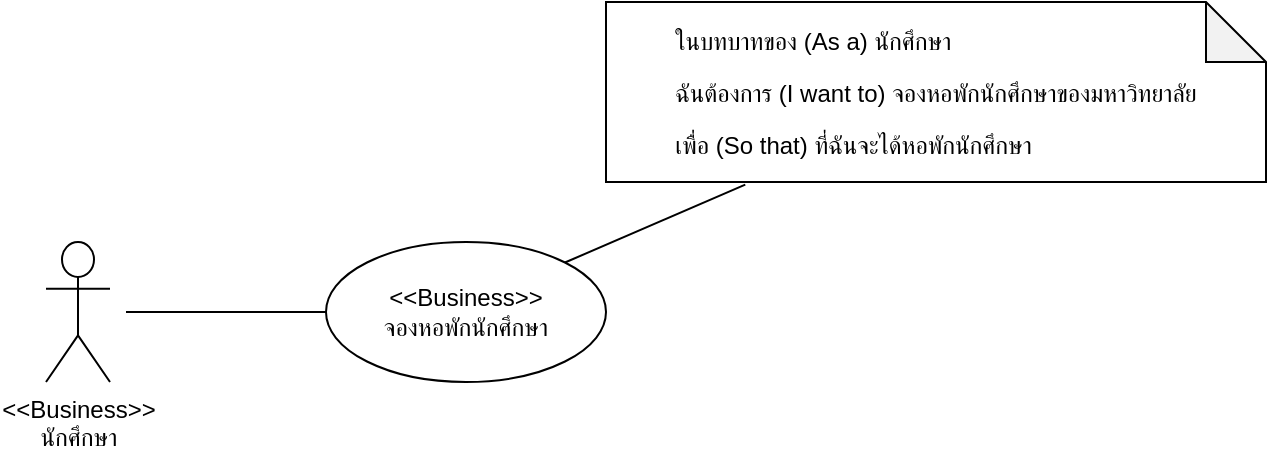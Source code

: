 <mxfile>
    <diagram id="S9hkBPzWHOpUVyaKmudl" name="BusinessUseCase">
        <mxGraphModel dx="832" dy="379" grid="1" gridSize="10" guides="1" tooltips="1" connect="1" arrows="1" fold="1" page="1" pageScale="1" pageWidth="850" pageHeight="1100" math="0" shadow="0">
            <root>
                <mxCell id="0"/>
                <mxCell id="1" parent="0"/>
                <mxCell id="2" value="&lt;span style=&quot;text-wrap: wrap;&quot;&gt;&amp;lt;&amp;lt;Business&amp;gt;&amp;gt;&lt;/span&gt;&lt;div style=&quot;text-wrap: wrap;&quot;&gt;นักศึกษา&lt;/div&gt;" style="shape=umlActor;verticalLabelPosition=bottom;verticalAlign=top;html=1;outlineConnect=0;" vertex="1" parent="1">
                    <mxGeometry x="130" y="190" width="32" height="70" as="geometry"/>
                </mxCell>
                <mxCell id="3" value="&amp;lt;&amp;lt;Business&amp;gt;&amp;gt;&lt;div&gt;จองหอพักนักศึกษา&lt;/div&gt;" style="ellipse;whiteSpace=wrap;html=1;" vertex="1" parent="1">
                    <mxGeometry x="270" y="190" width="140" height="70" as="geometry"/>
                </mxCell>
                <mxCell id="4" value="&lt;p style=&quot;text-align: left; line-height: normal;&quot; class=&quot;MsoNormal&quot;&gt;ในบทบาทของ (As a) นักศึกษา&lt;/p&gt;&lt;p style=&quot;text-align: left; line-height: normal;&quot; class=&quot;MsoNormal&quot;&gt;ฉันต้องการ (I want to) จองหอพักนักศึกษาของมหาวิทยาลัย&lt;/p&gt;&lt;p style=&quot;text-align: left; line-height: normal;&quot; class=&quot;MsoNormal&quot;&gt;&lt;span style=&quot;background-color: initial;&quot;&gt;เพื่อ (So that) ที่ฉันจะได้หอพักนักศึกษา&lt;/span&gt;&lt;/p&gt;" style="shape=note;whiteSpace=wrap;html=1;backgroundOutline=1;darkOpacity=0.05;" vertex="1" parent="1">
                    <mxGeometry x="410" y="70" width="330" height="90" as="geometry"/>
                </mxCell>
                <mxCell id="5" value="" style="endArrow=none;html=1;rounded=0;exitX=1;exitY=0;exitDx=0;exitDy=0;entryX=0.211;entryY=1.015;entryDx=0;entryDy=0;entryPerimeter=0;" edge="1" parent="1" source="3" target="4">
                    <mxGeometry width="50" height="50" relative="1" as="geometry">
                        <mxPoint x="470" y="190" as="sourcePoint"/>
                        <mxPoint x="520" y="140" as="targetPoint"/>
                    </mxGeometry>
                </mxCell>
                <mxCell id="6" value="" style="endArrow=none;html=1;rounded=0;exitX=0;exitY=0.5;exitDx=0;exitDy=0;" edge="1" parent="1" source="3">
                    <mxGeometry width="50" height="50" relative="1" as="geometry">
                        <mxPoint x="470" y="190" as="sourcePoint"/>
                        <mxPoint x="170" y="225" as="targetPoint"/>
                    </mxGeometry>
                </mxCell>
            </root>
        </mxGraphModel>
    </diagram>
    <diagram id="n8f4ZTALoSZ9orimTRBb" name="SystemUseCase">
        <mxGraphModel dx="832" dy="379" grid="1" gridSize="10" guides="1" tooltips="1" connect="1" arrows="1" fold="1" page="1" pageScale="1" pageWidth="850" pageHeight="1100" math="0" shadow="0">
            <root>
                <mxCell id="0"/>
                <mxCell id="1" parent="0"/>
                <mxCell id="Kbc1VJsoboJGTzuAdBrz-1" value="&lt;span style=&quot;text-wrap: wrap; background-color: initial;&quot;&gt;นักศึกษา&lt;/span&gt;" style="shape=umlActor;verticalLabelPosition=bottom;verticalAlign=top;html=1;outlineConnect=0;" vertex="1" parent="1">
                    <mxGeometry x="80" y="155" width="32" height="70" as="geometry"/>
                </mxCell>
                <mxCell id="Kbc1VJsoboJGTzuAdBrz-2" value="เข้าสู่ระบบในฐานะนักศึกษา" style="ellipse;whiteSpace=wrap;html=1;" vertex="1" parent="1">
                    <mxGeometry x="200" y="150" width="120" height="80" as="geometry"/>
                </mxCell>
                <mxCell id="Kbc1VJsoboJGTzuAdBrz-3" value="จองหอพักนักศึกษา" style="ellipse;whiteSpace=wrap;html=1;" vertex="1" parent="1">
                    <mxGeometry x="420" y="150" width="120" height="80" as="geometry"/>
                </mxCell>
                <mxCell id="Kbc1VJsoboJGTzuAdBrz-4" value="บันทึกการจองหอพัก" style="ellipse;whiteSpace=wrap;html=1;" vertex="1" parent="1">
                    <mxGeometry x="650" y="150" width="120" height="80" as="geometry"/>
                </mxCell>
                <mxCell id="Kbc1VJsoboJGTzuAdBrz-5" value="" style="edgeStyle=orthogonalEdgeStyle;html=1;verticalAlign=bottom;endArrow=open;endSize=8;strokeColor=#000000;rounded=0;entryX=0;entryY=0.5;entryDx=0;entryDy=0;" edge="1" parent="1" target="Kbc1VJsoboJGTzuAdBrz-2">
                    <mxGeometry relative="1" as="geometry">
                        <mxPoint x="395" y="145" as="targetPoint"/>
                        <mxPoint x="120" y="190" as="sourcePoint"/>
                    </mxGeometry>
                </mxCell>
                <mxCell id="Kbc1VJsoboJGTzuAdBrz-6" value="&amp;lt;&amp;lt;Extend&amp;gt;&amp;gt;" style="endArrow=open;endSize=12;dashed=1;html=1;rounded=0;exitX=0;exitY=0.5;exitDx=0;exitDy=0;entryX=1;entryY=0.5;entryDx=0;entryDy=0;" edge="1" parent="1" source="Kbc1VJsoboJGTzuAdBrz-3" target="Kbc1VJsoboJGTzuAdBrz-2">
                    <mxGeometry width="160" relative="1" as="geometry">
                        <mxPoint x="360" y="255" as="sourcePoint"/>
                        <mxPoint x="520" y="255" as="targetPoint"/>
                    </mxGeometry>
                </mxCell>
                <mxCell id="Kbc1VJsoboJGTzuAdBrz-7" value="&amp;lt;&amp;lt;Include&amp;gt;&amp;gt;" style="endArrow=open;endSize=12;dashed=1;html=1;rounded=0;exitX=1;exitY=0.5;exitDx=0;exitDy=0;entryX=0;entryY=0.5;entryDx=0;entryDy=0;" edge="1" parent="1" source="Kbc1VJsoboJGTzuAdBrz-3" target="Kbc1VJsoboJGTzuAdBrz-4">
                    <mxGeometry width="160" relative="1" as="geometry">
                        <mxPoint x="350" y="345" as="sourcePoint"/>
                        <mxPoint x="510" y="345" as="targetPoint"/>
                    </mxGeometry>
                </mxCell>
            </root>
        </mxGraphModel>
    </diagram>
    <diagram id="63sMJLY-lwGxZp1_eT0A" name="Activity">
        <mxGraphModel dx="832" dy="379" grid="1" gridSize="10" guides="1" tooltips="1" connect="1" arrows="1" fold="1" page="1" pageScale="1" pageWidth="850" pageHeight="1100" math="0" shadow="0">
            <root>
                <mxCell id="0"/>
                <mxCell id="1" parent="0"/>
                <mxCell id="KTiQ-BOiRQNG5zr_NEwf-1" value="&lt;b&gt;ระบบจองหอพักนักศึกษา&lt;/b&gt;" style="shape=umlFrame;whiteSpace=wrap;html=1;pointerEvents=0;width=210;height=30;" vertex="1" parent="1">
                    <mxGeometry x="70" y="55" width="730" height="1345" as="geometry"/>
                </mxCell>
                <mxCell id="KTiQ-BOiRQNG5zr_NEwf-2" value="&lt;b&gt;&lt;font style=&quot;font-size: 11px;&quot;&gt;สมาชิกระบบจองหอพักนักศึกษา&lt;/font&gt;&lt;/b&gt;" style="swimlane;whiteSpace=wrap;html=1;" vertex="1" parent="1">
                    <mxGeometry x="100" y="105" width="210" height="1265" as="geometry"/>
                </mxCell>
                <mxCell id="KTiQ-BOiRQNG5zr_NEwf-3" value="&lt;font style=&quot;font-size: 11px;&quot;&gt;นักศึกษาเข้าสู่ระบบ&lt;/font&gt;" style="rounded=1;whiteSpace=wrap;html=1;arcSize=37;strokeColor=#ff0000;fillColor=#ffffc0;fontColor=#000000;" vertex="1" parent="KTiQ-BOiRQNG5zr_NEwf-2">
                    <mxGeometry x="52.5" y="90" width="105" height="30" as="geometry"/>
                </mxCell>
                <mxCell id="KTiQ-BOiRQNG5zr_NEwf-4" value="&lt;span style=&quot;font-size: 11px;&quot;&gt;เลือกเมนู &quot;Dorm X&quot;&lt;/span&gt;" style="rounded=1;whiteSpace=wrap;html=1;arcSize=37;strokeColor=#ff0000;fillColor=#ffffc0;fontColor=#000000;" vertex="1" parent="KTiQ-BOiRQNG5zr_NEwf-2">
                    <mxGeometry x="50" y="415" width="110" height="30" as="geometry"/>
                </mxCell>
                <mxCell id="KTiQ-BOiRQNG5zr_NEwf-5" value="&lt;span style=&quot;font-size: 11px;&quot;&gt;กดเลือกห้อง&lt;/span&gt;" style="rounded=1;whiteSpace=wrap;html=1;arcSize=37;strokeColor=#ff0000;fillColor=#ffffc0;fontColor=#000000;" vertex="1" parent="KTiQ-BOiRQNG5zr_NEwf-2">
                    <mxGeometry x="50" y="475" width="110" height="30" as="geometry"/>
                </mxCell>
                <mxCell id="KTiQ-BOiRQNG5zr_NEwf-6" value="" style="ellipse;html=1;shape=startState;fillColor=#000000;strokeColor=#ff0000;" vertex="1" parent="KTiQ-BOiRQNG5zr_NEwf-2">
                    <mxGeometry x="90" y="30" width="30" height="30" as="geometry"/>
                </mxCell>
                <mxCell id="KTiQ-BOiRQNG5zr_NEwf-7" value="" style="edgeStyle=orthogonalEdgeStyle;html=1;verticalAlign=bottom;endArrow=open;endSize=8;strokeColor=#ff0000;rounded=0;" edge="1" parent="KTiQ-BOiRQNG5zr_NEwf-2" source="KTiQ-BOiRQNG5zr_NEwf-6">
                    <mxGeometry relative="1" as="geometry">
                        <mxPoint x="105" y="90" as="targetPoint"/>
                    </mxGeometry>
                </mxCell>
                <mxCell id="KTiQ-BOiRQNG5zr_NEwf-8" value="" style="ellipse;html=1;shape=endState;fillColor=#000000;strokeColor=#ff0000;" vertex="1" parent="KTiQ-BOiRQNG5zr_NEwf-2">
                    <mxGeometry x="90" y="1215" width="30" height="30" as="geometry"/>
                </mxCell>
                <mxCell id="KTiQ-BOiRQNG5zr_NEwf-9" value="" style="edgeStyle=orthogonalEdgeStyle;html=1;verticalAlign=bottom;endArrow=open;endSize=8;strokeColor=#ff0000;rounded=0;exitX=0.5;exitY=1;exitDx=0;exitDy=0;entryX=0.5;entryY=0;entryDx=0;entryDy=0;" edge="1" parent="KTiQ-BOiRQNG5zr_NEwf-2">
                    <mxGeometry relative="1" as="geometry">
                        <mxPoint x="104.8" y="475" as="targetPoint"/>
                        <mxPoint x="104.8" y="445" as="sourcePoint"/>
                    </mxGeometry>
                </mxCell>
                <mxCell id="KTiQ-BOiRQNG5zr_NEwf-10" value="&lt;font style=&quot;font-size: 11px;&quot;&gt;ระบบ&lt;/font&gt;" style="swimlane;whiteSpace=wrap;html=1;startSize=23;" vertex="1" parent="1">
                    <mxGeometry x="310" y="105" width="460" height="1265" as="geometry"/>
                </mxCell>
                <mxCell id="KTiQ-BOiRQNG5zr_NEwf-11" value="&lt;font style=&quot;font-size: 11px;&quot;&gt;บันทึกข้อมูลการจองหอพัก&lt;/font&gt;" style="rounded=1;whiteSpace=wrap;html=1;arcSize=35;strokeColor=#ff0000;fillColor=#ffffc0;fontColor=#000000;" vertex="1" parent="KTiQ-BOiRQNG5zr_NEwf-10">
                    <mxGeometry x="65" y="835" width="140" height="30" as="geometry"/>
                </mxCell>
                <mxCell id="KTiQ-BOiRQNG5zr_NEwf-12" value="ยืนยันสำเร็จ?" style="rhombus;whiteSpace=wrap;html=1;fontColor=#000000;fillColor=#ffffc0;strokeColor=#ff0000;" vertex="1" parent="KTiQ-BOiRQNG5zr_NEwf-10">
                    <mxGeometry x="76.5" y="665" width="120" height="70" as="geometry"/>
                </mxCell>
                <mxCell id="KTiQ-BOiRQNG5zr_NEwf-13" value="[No]" style="edgeStyle=orthogonalEdgeStyle;html=1;align=left;verticalAlign=bottom;endArrow=open;endSize=8;strokeColor=#ff0000;rounded=0;entryX=0.5;entryY=0;entryDx=0;entryDy=0;" edge="1" parent="KTiQ-BOiRQNG5zr_NEwf-10" source="KTiQ-BOiRQNG5zr_NEwf-12" target="KTiQ-BOiRQNG5zr_NEwf-27">
                    <mxGeometry x="-1" relative="1" as="geometry">
                        <mxPoint x="220" y="740" as="targetPoint"/>
                    </mxGeometry>
                </mxCell>
                <mxCell id="KTiQ-BOiRQNG5zr_NEwf-14" value="[Yes]" style="edgeStyle=orthogonalEdgeStyle;html=1;align=left;verticalAlign=top;endArrow=open;endSize=8;strokeColor=#ff0000;rounded=0;" edge="1" parent="KTiQ-BOiRQNG5zr_NEwf-10" source="KTiQ-BOiRQNG5zr_NEwf-12">
                    <mxGeometry x="-1" relative="1" as="geometry">
                        <mxPoint x="136" y="775" as="targetPoint"/>
                    </mxGeometry>
                </mxCell>
                <mxCell id="KTiQ-BOiRQNG5zr_NEwf-15" value="&lt;font style=&quot;font-size: 11px;&quot;&gt;โหลดข้อมูลนักศึกษาที่มีอยู่ในระบบ&lt;/font&gt;" style="rounded=1;whiteSpace=wrap;html=1;arcSize=37;strokeColor=#ff0000;fillColor=#ffffc0;fontColor=#000000;" vertex="1" parent="KTiQ-BOiRQNG5zr_NEwf-10">
                    <mxGeometry x="50" y="90" width="170" height="30" as="geometry"/>
                </mxCell>
                <mxCell id="KTiQ-BOiRQNG5zr_NEwf-16" value="&lt;font style=&quot;font-size: 11px;&quot;&gt;แสดงข้อความ&lt;/font&gt;&lt;div&gt;&lt;span style=&quot;font-size: 11px;&quot;&gt;&quot;คุณจองห้องนี้&quot;&lt;/span&gt;&lt;/div&gt;" style="rounded=1;whiteSpace=wrap;html=1;arcSize=37;strokeColor=#ff0000;fillColor=#ffffc0;fontColor=#000000;" vertex="1" parent="KTiQ-BOiRQNG5zr_NEwf-10">
                    <mxGeometry x="71.5" y="610" width="130" height="30" as="geometry"/>
                </mxCell>
                <mxCell id="KTiQ-BOiRQNG5zr_NEwf-17" value="&lt;font style=&quot;font-size: 11px;&quot;&gt;โหลดข้อมูลหอพัก&lt;/font&gt;" style="rounded=1;whiteSpace=wrap;html=1;arcSize=37;strokeColor=#ff0000;fillColor=#ffffc0;fontColor=#000000;" vertex="1" parent="KTiQ-BOiRQNG5zr_NEwf-10">
                    <mxGeometry x="60" y="250" width="150" height="30" as="geometry"/>
                </mxCell>
                <mxCell id="KTiQ-BOiRQNG5zr_NEwf-18" value="&lt;font style=&quot;font-size: 11px;&quot;&gt;แสดงหน้าจองหอพัก 1 และ 2&lt;/font&gt;" style="rounded=1;whiteSpace=wrap;html=1;arcSize=37;strokeColor=#ff0000;fillColor=#ffffc0;fontColor=#000000;" vertex="1" parent="KTiQ-BOiRQNG5zr_NEwf-10">
                    <mxGeometry x="250" y="415" width="150" height="30" as="geometry"/>
                </mxCell>
                <mxCell id="KTiQ-BOiRQNG5zr_NEwf-19" value="" style="edgeStyle=orthogonalEdgeStyle;html=1;verticalAlign=bottom;endArrow=open;endSize=8;strokeColor=#ff0000;rounded=0;exitX=0.5;exitY=1;exitDx=0;exitDy=0;entryX=0.5;entryY=0;entryDx=0;entryDy=0;" edge="1" parent="KTiQ-BOiRQNG5zr_NEwf-10" source="KTiQ-BOiRQNG5zr_NEwf-15">
                    <mxGeometry relative="1" as="geometry">
                        <mxPoint x="135" y="150" as="targetPoint"/>
                        <mxPoint x="134.8" y="120" as="sourcePoint"/>
                    </mxGeometry>
                </mxCell>
                <mxCell id="KTiQ-BOiRQNG5zr_NEwf-20" value="" style="edgeStyle=orthogonalEdgeStyle;html=1;verticalAlign=bottom;endArrow=open;endSize=8;strokeColor=#ff0000;rounded=0;exitX=0.5;exitY=1;exitDx=0;exitDy=0;entryX=0.5;entryY=0;entryDx=0;entryDy=0;" edge="1" parent="KTiQ-BOiRQNG5zr_NEwf-10">
                    <mxGeometry relative="1" as="geometry">
                        <mxPoint x="134.86" y="310" as="targetPoint"/>
                        <mxPoint x="134.86" y="280" as="sourcePoint"/>
                    </mxGeometry>
                </mxCell>
                <mxCell id="KTiQ-BOiRQNG5zr_NEwf-21" value="&lt;font style=&quot;font-size: 11px;&quot;&gt;ห้องว่าง?&lt;/font&gt;" style="rhombus;whiteSpace=wrap;html=1;fontColor=#000000;fillColor=#ffffc0;strokeColor=#ff0000;" vertex="1" parent="KTiQ-BOiRQNG5zr_NEwf-10">
                    <mxGeometry x="75" y="510" width="123" height="70" as="geometry"/>
                </mxCell>
                <mxCell id="KTiQ-BOiRQNG5zr_NEwf-22" value="[No]" style="edgeStyle=orthogonalEdgeStyle;html=1;align=left;verticalAlign=bottom;endArrow=open;endSize=8;strokeColor=#ff0000;rounded=0;entryX=0.5;entryY=0;entryDx=0;entryDy=0;" edge="1" parent="KTiQ-BOiRQNG5zr_NEwf-10" source="KTiQ-BOiRQNG5zr_NEwf-21" target="KTiQ-BOiRQNG5zr_NEwf-29">
                    <mxGeometry x="-1" relative="1" as="geometry">
                        <mxPoint x="293" y="525" as="targetPoint"/>
                    </mxGeometry>
                </mxCell>
                <mxCell id="KTiQ-BOiRQNG5zr_NEwf-23" value="&lt;font style=&quot;font-size: 11px;&quot;&gt;&lt;font style=&quot;&quot;&gt;&lt;font style=&quot;&quot;&gt;มีข้อมูลนักศึกษา&lt;/font&gt;&lt;/font&gt;&lt;/font&gt;&lt;div&gt;&lt;font style=&quot;font-size: 11px;&quot;&gt;&lt;span style=&quot;background-color: initial;&quot;&gt;อยู่ในระบบ&lt;/span&gt;&lt;/font&gt;&lt;/div&gt;" style="rhombus;whiteSpace=wrap;html=1;fontColor=#000000;fillColor=#ffffc0;strokeColor=#ff0000;" vertex="1" parent="KTiQ-BOiRQNG5zr_NEwf-10">
                    <mxGeometry x="80" y="150" width="110" height="70" as="geometry"/>
                </mxCell>
                <mxCell id="KTiQ-BOiRQNG5zr_NEwf-24" value="[Yes]" style="edgeStyle=orthogonalEdgeStyle;html=1;align=left;verticalAlign=top;endArrow=open;endSize=8;strokeColor=#ff0000;rounded=0;entryX=0.5;entryY=0;entryDx=0;entryDy=0;" edge="1" parent="KTiQ-BOiRQNG5zr_NEwf-10" source="KTiQ-BOiRQNG5zr_NEwf-23" target="KTiQ-BOiRQNG5zr_NEwf-17">
                    <mxGeometry x="-1" relative="1" as="geometry">
                        <mxPoint x="140" y="260" as="targetPoint"/>
                    </mxGeometry>
                </mxCell>
                <mxCell id="KTiQ-BOiRQNG5zr_NEwf-25" value="[No]" style="edgeStyle=orthogonalEdgeStyle;html=1;align=left;verticalAlign=bottom;endArrow=open;endSize=8;strokeColor=#ff0000;rounded=0;entryX=0.5;entryY=0;entryDx=0;entryDy=0;" edge="1" parent="KTiQ-BOiRQNG5zr_NEwf-10" source="KTiQ-BOiRQNG5zr_NEwf-23" target="KTiQ-BOiRQNG5zr_NEwf-28">
                    <mxGeometry x="-1" relative="1" as="geometry">
                        <mxPoint x="300" y="240" as="targetPoint"/>
                    </mxGeometry>
                </mxCell>
                <mxCell id="KTiQ-BOiRQNG5zr_NEwf-26" value="" style="edgeStyle=orthogonalEdgeStyle;html=1;verticalAlign=bottom;endArrow=open;endSize=8;strokeColor=#ff0000;rounded=0;exitX=0;exitY=0.5;exitDx=0;exitDy=0;entryX=1;entryY=0.5;entryDx=0;entryDy=0;" edge="1" parent="KTiQ-BOiRQNG5zr_NEwf-10" source="KTiQ-BOiRQNG5zr_NEwf-16" target="KTiQ-BOiRQNG5zr_NEwf-35">
                    <mxGeometry relative="1" as="geometry">
                        <mxPoint x="-30" y="635" as="targetPoint"/>
                        <mxPoint x="134.85" y="670" as="sourcePoint"/>
                    </mxGeometry>
                </mxCell>
                <mxCell id="KTiQ-BOiRQNG5zr_NEwf-27" value="&lt;span style=&quot;font-size: 11px;&quot;&gt;แสดงข้อความ&lt;/span&gt;&lt;div&gt;&lt;span style=&quot;font-size: 11px;&quot;&gt;&quot;น่าเสียดาย...คุณจองไม่ทัน&quot;&lt;/span&gt;&lt;/div&gt;" style="rounded=1;whiteSpace=wrap;html=1;arcSize=37;strokeColor=#ff0000;fillColor=#ffffc0;fontColor=#000000;" vertex="1" parent="KTiQ-BOiRQNG5zr_NEwf-10">
                    <mxGeometry x="220" y="775" width="150" height="30" as="geometry"/>
                </mxCell>
                <mxCell id="KTiQ-BOiRQNG5zr_NEwf-28" value="&lt;font style=&quot;font-size: 11px;&quot;&gt;ไม่มีบัญชีนักศึกษา&lt;/font&gt;" style="rounded=1;whiteSpace=wrap;html=1;arcSize=37;strokeColor=#ff0000;fillColor=#ffffc0;fontColor=#000000;" vertex="1" parent="KTiQ-BOiRQNG5zr_NEwf-10">
                    <mxGeometry x="230" y="250" width="130" height="30" as="geometry"/>
                </mxCell>
                <mxCell id="KTiQ-BOiRQNG5zr_NEwf-29" value="&lt;span style=&quot;font-size: 11px;&quot;&gt;แสดงข้อความ&lt;/span&gt;&lt;div&gt;&lt;span style=&quot;font-size: 11px;&quot;&gt;&quot;มีคนจองแล้ว&quot;&lt;/span&gt;&lt;/div&gt;" style="rounded=1;whiteSpace=wrap;html=1;arcSize=37;strokeColor=#ff0000;fillColor=#ffffc0;fontColor=#000000;" vertex="1" parent="KTiQ-BOiRQNG5zr_NEwf-10">
                    <mxGeometry x="230" y="610" width="140" height="30" as="geometry"/>
                </mxCell>
                <mxCell id="KTiQ-BOiRQNG5zr_NEwf-30" value="&lt;font style=&quot;font-size: 11px;&quot;&gt;&lt;font style=&quot;&quot;&gt;นักศึกษาเป็น&lt;/font&gt;&lt;/font&gt;&lt;div&gt;&lt;font style=&quot;font-size: 11px;&quot;&gt;&lt;span style=&quot;background-color: initial;&quot;&gt;เพศหญิง?&lt;/span&gt;&lt;/font&gt;&lt;/div&gt;" style="rhombus;whiteSpace=wrap;html=1;fontColor=#000000;fillColor=#ffffc0;strokeColor=#ff0000;" vertex="1" parent="KTiQ-BOiRQNG5zr_NEwf-10">
                    <mxGeometry x="80" y="310" width="110" height="70" as="geometry"/>
                </mxCell>
                <mxCell id="KTiQ-BOiRQNG5zr_NEwf-31" value="[No]" style="edgeStyle=orthogonalEdgeStyle;html=1;align=left;verticalAlign=bottom;endArrow=open;endSize=8;strokeColor=#ff0000;rounded=0;entryX=0.5;entryY=0;entryDx=0;entryDy=0;" edge="1" parent="KTiQ-BOiRQNG5zr_NEwf-10" source="KTiQ-BOiRQNG5zr_NEwf-30" target="KTiQ-BOiRQNG5zr_NEwf-18">
                    <mxGeometry x="-1" relative="1" as="geometry">
                        <mxPoint x="376.5" y="360" as="targetPoint"/>
                    </mxGeometry>
                </mxCell>
                <mxCell id="KTiQ-BOiRQNG5zr_NEwf-32" value="[Yes]" style="edgeStyle=orthogonalEdgeStyle;html=1;align=left;verticalAlign=top;endArrow=open;endSize=8;strokeColor=#ff0000;rounded=0;" edge="1" parent="KTiQ-BOiRQNG5zr_NEwf-10" source="KTiQ-BOiRQNG5zr_NEwf-30">
                    <mxGeometry x="-1" relative="1" as="geometry">
                        <mxPoint x="135" y="415" as="targetPoint"/>
                    </mxGeometry>
                </mxCell>
                <mxCell id="KTiQ-BOiRQNG5zr_NEwf-33" value="&lt;font style=&quot;font-size: 11px;&quot;&gt;แสดงหน้าจองหอพัก 3 และ 4&lt;/font&gt;" style="rounded=1;whiteSpace=wrap;html=1;arcSize=37;strokeColor=#ff0000;fillColor=#ffffc0;fontColor=#000000;" vertex="1" parent="KTiQ-BOiRQNG5zr_NEwf-10">
                    <mxGeometry x="60" y="415" width="150" height="30" as="geometry"/>
                </mxCell>
                <mxCell id="KTiQ-BOiRQNG5zr_NEwf-34" value="" style="edgeStyle=orthogonalEdgeStyle;html=1;verticalAlign=bottom;endArrow=open;endSize=8;strokeColor=#ff0000;rounded=0;exitX=0.5;exitY=1;exitDx=0;exitDy=0;entryX=0.5;entryY=0;entryDx=0;entryDy=0;" edge="1" parent="KTiQ-BOiRQNG5zr_NEwf-10">
                    <mxGeometry relative="1" as="geometry">
                        <mxPoint x="136.1" y="610" as="targetPoint"/>
                        <mxPoint x="136.1" y="580" as="sourcePoint"/>
                    </mxGeometry>
                </mxCell>
                <mxCell id="KTiQ-BOiRQNG5zr_NEwf-35" value="&lt;span style=&quot;font-size: 11px;&quot;&gt;กดเมนู &quot;ยืนยัน&quot;&lt;/span&gt;" style="rounded=1;whiteSpace=wrap;html=1;arcSize=37;strokeColor=#ff0000;fillColor=#ffffc0;fontColor=#000000;" vertex="1" parent="KTiQ-BOiRQNG5zr_NEwf-10">
                    <mxGeometry x="-161" y="610" width="110" height="30" as="geometry"/>
                </mxCell>
                <mxCell id="KTiQ-BOiRQNG5zr_NEwf-36" value="" style="edgeStyle=orthogonalEdgeStyle;html=1;verticalAlign=bottom;endArrow=open;endSize=8;strokeColor=#ff0000;rounded=0;exitX=0.5;exitY=1;exitDx=0;exitDy=0;entryX=0;entryY=0.5;entryDx=0;entryDy=0;" edge="1" parent="KTiQ-BOiRQNG5zr_NEwf-10" source="KTiQ-BOiRQNG5zr_NEwf-35" target="KTiQ-BOiRQNG5zr_NEwf-12">
                    <mxGeometry relative="1" as="geometry">
                        <mxPoint x="87" y="695" as="targetPoint"/>
                        <mxPoint x="-100" y="675" as="sourcePoint"/>
                    </mxGeometry>
                </mxCell>
                <mxCell id="KTiQ-BOiRQNG5zr_NEwf-37" value="&lt;font style=&quot;font-size: 11px;&quot;&gt;[Yes]&lt;/font&gt;" style="text;html=1;align=center;verticalAlign=middle;whiteSpace=wrap;rounded=0;" vertex="1" parent="KTiQ-BOiRQNG5zr_NEwf-10">
                    <mxGeometry x="120" y="575" width="60" height="30" as="geometry"/>
                </mxCell>
                <mxCell id="KTiQ-BOiRQNG5zr_NEwf-38" value="&lt;span style=&quot;font-size: 11px;&quot;&gt;แสดงข้อความ&lt;/span&gt;&lt;div&gt;&lt;span style=&quot;font-size: 11px;&quot;&gt;&quot;ยืนยันสำเร็จ&quot;&lt;/span&gt;&lt;/div&gt;" style="rounded=1;whiteSpace=wrap;html=1;arcSize=37;strokeColor=#ff0000;fillColor=#ffffc0;fontColor=#000000;" vertex="1" parent="KTiQ-BOiRQNG5zr_NEwf-10">
                    <mxGeometry x="76.5" y="775" width="120" height="30" as="geometry"/>
                </mxCell>
                <mxCell id="KTiQ-BOiRQNG5zr_NEwf-39" value="" style="edgeStyle=orthogonalEdgeStyle;html=1;verticalAlign=bottom;endArrow=open;endSize=8;strokeColor=#ff0000;rounded=0;exitX=0.5;exitY=1;exitDx=0;exitDy=0;entryX=0.5;entryY=0;entryDx=0;entryDy=0;" edge="1" parent="KTiQ-BOiRQNG5zr_NEwf-10">
                    <mxGeometry relative="1" as="geometry">
                        <mxPoint x="135.97" y="835" as="targetPoint"/>
                        <mxPoint x="135.97" y="805" as="sourcePoint"/>
                    </mxGeometry>
                </mxCell>
                <mxCell id="KTiQ-BOiRQNG5zr_NEwf-40" value="&lt;span style=&quot;font-size: 11px;&quot;&gt;แสดงหน้ารายชื่อผู้พักในห้องเดียวกัน&lt;/span&gt;" style="rounded=1;whiteSpace=wrap;html=1;arcSize=37;strokeColor=#ff0000;fillColor=#ffffc0;fontColor=#000000;" vertex="1" parent="KTiQ-BOiRQNG5zr_NEwf-10">
                    <mxGeometry x="36.5" y="895" width="200" height="30" as="geometry"/>
                </mxCell>
                <mxCell id="KTiQ-BOiRQNG5zr_NEwf-41" value="" style="edgeStyle=orthogonalEdgeStyle;html=1;verticalAlign=bottom;endArrow=open;endSize=8;strokeColor=#ff0000;rounded=0;exitX=0.5;exitY=1;exitDx=0;exitDy=0;entryX=0.5;entryY=0;entryDx=0;entryDy=0;" edge="1" parent="KTiQ-BOiRQNG5zr_NEwf-10">
                    <mxGeometry relative="1" as="geometry">
                        <mxPoint x="136.13" y="895" as="targetPoint"/>
                        <mxPoint x="136.13" y="865" as="sourcePoint"/>
                    </mxGeometry>
                </mxCell>
                <mxCell id="KTiQ-BOiRQNG5zr_NEwf-42" value="" style="edgeStyle=orthogonalEdgeStyle;html=1;verticalAlign=bottom;endArrow=open;endSize=8;strokeColor=#ff0000;rounded=0;entryX=0;entryY=0.5;entryDx=0;entryDy=0;exitX=1;exitY=0.5;exitDx=0;exitDy=0;" edge="1" parent="1" source="KTiQ-BOiRQNG5zr_NEwf-3" target="KTiQ-BOiRQNG5zr_NEwf-15">
                    <mxGeometry relative="1" as="geometry">
                        <mxPoint x="260" y="275" as="targetPoint"/>
                        <mxPoint x="260" y="215" as="sourcePoint"/>
                    </mxGeometry>
                </mxCell>
                <mxCell id="KTiQ-BOiRQNG5zr_NEwf-43" value="" style="edgeStyle=orthogonalEdgeStyle;html=1;verticalAlign=bottom;endArrow=open;endSize=8;strokeColor=#ff0000;rounded=0;entryX=0.5;entryY=0;entryDx=0;entryDy=0;exitX=0;exitY=0.5;exitDx=0;exitDy=0;" edge="1" parent="1" source="KTiQ-BOiRQNG5zr_NEwf-40" target="KTiQ-BOiRQNG5zr_NEwf-8">
                    <mxGeometry relative="1" as="geometry">
                        <mxPoint x="302.5" y="915.43" as="targetPoint"/>
                        <mxPoint x="250" y="930" as="sourcePoint"/>
                    </mxGeometry>
                </mxCell>
                <mxCell id="KTiQ-BOiRQNG5zr_NEwf-44" value="" style="edgeStyle=orthogonalEdgeStyle;html=1;verticalAlign=bottom;endArrow=open;endSize=8;strokeColor=#ff0000;rounded=0;exitX=0;exitY=0.5;exitDx=0;exitDy=0;entryX=1;entryY=0.5;entryDx=0;entryDy=0;" edge="1" parent="1" source="KTiQ-BOiRQNG5zr_NEwf-33" target="KTiQ-BOiRQNG5zr_NEwf-4">
                    <mxGeometry relative="1" as="geometry">
                        <mxPoint x="350" y="565" as="targetPoint"/>
                        <mxPoint x="350" y="535" as="sourcePoint"/>
                    </mxGeometry>
                </mxCell>
                <mxCell id="KTiQ-BOiRQNG5zr_NEwf-45" value="" style="endArrow=none;html=1;rounded=0;exitX=0.5;exitY=1;exitDx=0;exitDy=0;strokeColor=#ff0000;" edge="1" parent="1" source="KTiQ-BOiRQNG5zr_NEwf-18">
                    <mxGeometry width="50" height="50" relative="1" as="geometry">
                        <mxPoint x="640" y="590" as="sourcePoint"/>
                        <mxPoint x="330" y="535" as="targetPoint"/>
                        <Array as="points">
                            <mxPoint x="635" y="570"/>
                            <mxPoint x="330" y="570"/>
                        </Array>
                    </mxGeometry>
                </mxCell>
                <mxCell id="KTiQ-BOiRQNG5zr_NEwf-46" value="" style="edgeStyle=orthogonalEdgeStyle;html=1;verticalAlign=bottom;endArrow=open;endSize=8;strokeColor=#ff0000;rounded=0;exitX=0.5;exitY=1;exitDx=0;exitDy=0;entryX=0;entryY=0.5;entryDx=0;entryDy=0;" edge="1" parent="1" source="KTiQ-BOiRQNG5zr_NEwf-5" target="KTiQ-BOiRQNG5zr_NEwf-21">
                    <mxGeometry relative="1" as="geometry">
                        <mxPoint x="404.85" y="635" as="targetPoint"/>
                        <mxPoint x="404.85" y="605" as="sourcePoint"/>
                    </mxGeometry>
                </mxCell>
                <mxCell id="KTiQ-BOiRQNG5zr_NEwf-47" value="" style="edgeStyle=orthogonalEdgeStyle;html=1;verticalAlign=bottom;endArrow=open;endSize=8;strokeColor=#ff0000;rounded=0;exitX=1;exitY=0.5;exitDx=0;exitDy=0;entryX=1;entryY=0.5;entryDx=0;entryDy=0;" edge="1" parent="1" source="KTiQ-BOiRQNG5zr_NEwf-27" target="KTiQ-BOiRQNG5zr_NEwf-5">
                    <mxGeometry relative="1" as="geometry">
                        <mxPoint x="710" y="610" as="targetPoint"/>
                        <mxPoint x="610" y="815" as="sourcePoint"/>
                        <Array as="points">
                            <mxPoint x="710" y="895"/>
                            <mxPoint x="710" y="595"/>
                        </Array>
                    </mxGeometry>
                </mxCell>
                <mxCell id="KTiQ-BOiRQNG5zr_NEwf-48" value="" style="endArrow=none;html=1;rounded=0;exitX=1;exitY=0.5;exitDx=0;exitDy=0;strokeColor=#ff0000;" edge="1" parent="1" source="KTiQ-BOiRQNG5zr_NEwf-29">
                    <mxGeometry width="50" height="50" relative="1" as="geometry">
                        <mxPoint x="760" y="820" as="sourcePoint"/>
                        <mxPoint x="710" y="730" as="targetPoint"/>
                        <Array as="points">
                            <mxPoint x="700" y="730"/>
                        </Array>
                    </mxGeometry>
                </mxCell>
                <mxCell id="KTiQ-BOiRQNG5zr_NEwf-49" value="" style="edgeStyle=orthogonalEdgeStyle;html=1;verticalAlign=bottom;endArrow=open;endSize=8;strokeColor=#ff0000;rounded=0;exitX=1;exitY=0.5;exitDx=0;exitDy=0;entryX=1;entryY=0.5;entryDx=0;entryDy=0;" edge="1" parent="1" source="KTiQ-BOiRQNG5zr_NEwf-28" target="KTiQ-BOiRQNG5zr_NEwf-8">
                    <mxGeometry relative="1" as="geometry">
                        <mxPoint x="230" y="985" as="targetPoint"/>
                        <mxPoint x="668" y="400" as="sourcePoint"/>
                        <Array as="points">
                            <mxPoint x="740" y="370"/>
                            <mxPoint x="740" y="1335"/>
                        </Array>
                    </mxGeometry>
                </mxCell>
            </root>
        </mxGraphModel>
    </diagram>
    <diagram id="OmLLLOmf80QV1_lFf9t5" name="ClassAnalysis">
        <mxGraphModel dx="832" dy="379" grid="1" gridSize="10" guides="1" tooltips="1" connect="1" arrows="1" fold="1" page="1" pageScale="1" pageWidth="850" pageHeight="1100" math="0" shadow="0">
            <root>
                <mxCell id="0"/>
                <mxCell id="1" parent="0"/>
                <mxCell id="rmLo2HkACQBwkg2N3_F0-1" value="&lt;b&gt;&amp;lt;&amp;lt;Entity&amp;gt;&amp;gt;&lt;/b&gt;&lt;div&gt;&lt;b&gt;Dorm&lt;/b&gt;&lt;/div&gt;" style="swimlane;fontStyle=0;childLayout=stackLayout;horizontal=1;startSize=40;fillColor=none;horizontalStack=0;resizeParent=1;resizeParentMax=0;resizeLast=0;collapsible=1;marginBottom=0;whiteSpace=wrap;html=1;" vertex="1" parent="1">
                    <mxGeometry x="630" y="378" width="160" height="118" as="geometry"/>
                </mxCell>
                <mxCell id="rmLo2HkACQBwkg2N3_F0-2" value="+ id : integer, PK" style="text;strokeColor=none;fillColor=none;align=left;verticalAlign=top;spacingLeft=4;spacingRight=4;overflow=hidden;rotatable=0;points=[[0,0.5],[1,0.5]];portConstraint=eastwest;whiteSpace=wrap;html=1;" vertex="1" parent="rmLo2HkACQBwkg2N3_F0-1">
                    <mxGeometry y="40" width="160" height="26" as="geometry"/>
                </mxCell>
                <mxCell id="rmLo2HkACQBwkg2N3_F0-3" value="+ type : string" style="text;strokeColor=none;fillColor=none;align=left;verticalAlign=top;spacingLeft=4;spacingRight=4;overflow=hidden;rotatable=0;points=[[0,0.5],[1,0.5]];portConstraint=eastwest;whiteSpace=wrap;html=1;" vertex="1" parent="rmLo2HkACQBwkg2N3_F0-1">
                    <mxGeometry y="66" width="160" height="26" as="geometry"/>
                </mxCell>
                <mxCell id="rmLo2HkACQBwkg2N3_F0-4" value="+ gender_id : integer" style="text;strokeColor=#b85450;fillColor=#f8cecc;align=left;verticalAlign=top;spacingLeft=4;spacingRight=4;overflow=hidden;rotatable=0;points=[[0,0.5],[1,0.5]];portConstraint=eastwest;whiteSpace=wrap;html=1;fontColor=#000000;" vertex="1" parent="rmLo2HkACQBwkg2N3_F0-1">
                    <mxGeometry y="92" width="160" height="26" as="geometry"/>
                </mxCell>
                <mxCell id="rmLo2HkACQBwkg2N3_F0-5" style="edgeStyle=orthogonalEdgeStyle;rounded=0;orthogonalLoop=1;jettySize=auto;html=1;exitX=0.5;exitY=1;exitDx=0;exitDy=0;entryX=0;entryY=0.5;entryDx=0;entryDy=0;endArrow=none;endFill=0;" edge="1" parent="1" source="rmLo2HkACQBwkg2N3_F0-8" target="rmLo2HkACQBwkg2N3_F0-43">
                    <mxGeometry relative="1" as="geometry"/>
                </mxCell>
                <mxCell id="rmLo2HkACQBwkg2N3_F0-6" value="0..*" style="edgeLabel;html=1;align=center;verticalAlign=middle;resizable=0;points=[];" connectable="0" vertex="1" parent="rmLo2HkACQBwkg2N3_F0-5">
                    <mxGeometry x="-0.903" relative="1" as="geometry">
                        <mxPoint x="20" y="4" as="offset"/>
                    </mxGeometry>
                </mxCell>
                <mxCell id="rmLo2HkACQBwkg2N3_F0-7" value="1" style="edgeLabel;html=1;align=center;verticalAlign=middle;resizable=0;points=[];" connectable="0" vertex="1" parent="rmLo2HkACQBwkg2N3_F0-5">
                    <mxGeometry x="0.844" y="1" relative="1" as="geometry">
                        <mxPoint x="9" y="-12" as="offset"/>
                    </mxGeometry>
                </mxCell>
                <mxCell id="rmLo2HkACQBwkg2N3_F0-8" value="&lt;b&gt;&amp;lt;&amp;lt;Entity&amp;gt;&amp;gt;&lt;/b&gt;&lt;div&gt;&lt;b&gt;Student&lt;/b&gt;&lt;/div&gt;" style="swimlane;fontStyle=0;childLayout=stackLayout;horizontal=1;startSize=40;fillColor=none;horizontalStack=0;resizeParent=1;resizeParentMax=0;resizeLast=0;collapsible=1;marginBottom=0;whiteSpace=wrap;html=1;" vertex="1" parent="1">
                    <mxGeometry x="60" y="248" width="160" height="274" as="geometry"/>
                </mxCell>
                <mxCell id="rmLo2HkACQBwkg2N3_F0-9" value="+ id : integer, PK" style="text;strokeColor=none;fillColor=none;align=left;verticalAlign=top;spacingLeft=4;spacingRight=4;overflow=hidden;rotatable=0;points=[[0,0.5],[1,0.5]];portConstraint=eastwest;whiteSpace=wrap;html=1;" vertex="1" parent="rmLo2HkACQBwkg2N3_F0-8">
                    <mxGeometry y="40" width="160" height="26" as="geometry"/>
                </mxCell>
                <mxCell id="rmLo2HkACQBwkg2N3_F0-10" value="+ student_id : string" style="text;strokeColor=none;fillColor=none;align=left;verticalAlign=top;spacingLeft=4;spacingRight=4;overflow=hidden;rotatable=0;points=[[0,0.5],[1,0.5]];portConstraint=eastwest;whiteSpace=wrap;html=1;" vertex="1" parent="rmLo2HkACQBwkg2N3_F0-8">
                    <mxGeometry y="66" width="160" height="26" as="geometry"/>
                </mxCell>
                <mxCell id="rmLo2HkACQBwkg2N3_F0-11" value="+ password : string" style="text;strokeColor=none;fillColor=none;align=left;verticalAlign=top;spacingLeft=4;spacingRight=4;overflow=hidden;rotatable=0;points=[[0,0.5],[1,0.5]];portConstraint=eastwest;whiteSpace=wrap;html=1;" vertex="1" parent="rmLo2HkACQBwkg2N3_F0-8">
                    <mxGeometry y="92" width="160" height="26" as="geometry"/>
                </mxCell>
                <mxCell id="rmLo2HkACQBwkg2N3_F0-12" value="+ first_name : string" style="text;strokeColor=none;fillColor=none;align=left;verticalAlign=top;spacingLeft=4;spacingRight=4;overflow=hidden;rotatable=0;points=[[0,0.5],[1,0.5]];portConstraint=eastwest;whiteSpace=wrap;html=1;" vertex="1" parent="rmLo2HkACQBwkg2N3_F0-8">
                    <mxGeometry y="118" width="160" height="26" as="geometry"/>
                </mxCell>
                <mxCell id="rmLo2HkACQBwkg2N3_F0-13" value="+ last_name : string" style="text;strokeColor=none;fillColor=none;align=left;verticalAlign=top;spacingLeft=4;spacingRight=4;overflow=hidden;rotatable=0;points=[[0,0.5],[1,0.5]];portConstraint=eastwest;whiteSpace=wrap;html=1;" vertex="1" parent="rmLo2HkACQBwkg2N3_F0-8">
                    <mxGeometry y="144" width="160" height="26" as="geometry"/>
                </mxCell>
                <mxCell id="rmLo2HkACQBwkg2N3_F0-14" value="+ year : integer&amp;nbsp;" style="text;strokeColor=none;fillColor=none;align=left;verticalAlign=top;spacingLeft=4;spacingRight=4;overflow=hidden;rotatable=0;points=[[0,0.5],[1,0.5]];portConstraint=eastwest;whiteSpace=wrap;html=1;" vertex="1" parent="rmLo2HkACQBwkg2N3_F0-8">
                    <mxGeometry y="170" width="160" height="26" as="geometry"/>
                </mxCell>
                <mxCell id="rmLo2HkACQBwkg2N3_F0-15" value="+ birthday : date" style="text;strokeColor=none;fillColor=none;align=left;verticalAlign=top;spacingLeft=4;spacingRight=4;overflow=hidden;rotatable=0;points=[[0,0.5],[1,0.5]];portConstraint=eastwest;whiteSpace=wrap;html=1;" vertex="1" parent="rmLo2HkACQBwkg2N3_F0-8">
                    <mxGeometry y="196" width="160" height="26" as="geometry"/>
                </mxCell>
                <mxCell id="rmLo2HkACQBwkg2N3_F0-16" value="+ major : string" style="text;strokeColor=none;fillColor=none;align=left;verticalAlign=top;spacingLeft=4;spacingRight=4;overflow=hidden;rotatable=0;points=[[0,0.5],[1,0.5]];portConstraint=eastwest;whiteSpace=wrap;html=1;" vertex="1" parent="rmLo2HkACQBwkg2N3_F0-8">
                    <mxGeometry y="222" width="160" height="26" as="geometry"/>
                </mxCell>
                <mxCell id="rmLo2HkACQBwkg2N3_F0-17" value="+ gender_id : integer" style="text;strokeColor=#b85450;fillColor=#f8cecc;align=left;verticalAlign=top;spacingLeft=4;spacingRight=4;overflow=hidden;rotatable=0;points=[[0,0.5],[1,0.5]];portConstraint=eastwest;whiteSpace=wrap;html=1;fontColor=#000000;" vertex="1" parent="rmLo2HkACQBwkg2N3_F0-8">
                    <mxGeometry y="248" width="160" height="26" as="geometry"/>
                </mxCell>
                <mxCell id="rmLo2HkACQBwkg2N3_F0-18" value="&lt;b&gt;&amp;lt;&amp;lt;Entity&amp;gt;&amp;gt;&lt;/b&gt;&lt;div&gt;&lt;b&gt;Room&lt;/b&gt;&lt;/div&gt;" style="swimlane;fontStyle=0;childLayout=stackLayout;horizontal=1;startSize=40;fillColor=none;horizontalStack=0;resizeParent=1;resizeParentMax=0;resizeLast=0;collapsible=1;marginBottom=0;whiteSpace=wrap;html=1;" vertex="1" parent="1">
                    <mxGeometry x="350" y="378" width="160" height="170" as="geometry"/>
                </mxCell>
                <mxCell id="rmLo2HkACQBwkg2N3_F0-19" value="+ id : integer, PK" style="text;strokeColor=none;fillColor=none;align=left;verticalAlign=top;spacingLeft=4;spacingRight=4;overflow=hidden;rotatable=0;points=[[0,0.5],[1,0.5]];portConstraint=eastwest;whiteSpace=wrap;html=1;" vertex="1" parent="rmLo2HkACQBwkg2N3_F0-18">
                    <mxGeometry y="40" width="160" height="26" as="geometry"/>
                </mxCell>
                <mxCell id="rmLo2HkACQBwkg2N3_F0-20" value="+ room_number : integer" style="text;strokeColor=none;fillColor=none;align=left;verticalAlign=top;spacingLeft=4;spacingRight=4;overflow=hidden;rotatable=0;points=[[0,0.5],[1,0.5]];portConstraint=eastwest;whiteSpace=wrap;html=1;" vertex="1" parent="rmLo2HkACQBwkg2N3_F0-18">
                    <mxGeometry y="66" width="160" height="26" as="geometry"/>
                </mxCell>
                <mxCell id="rmLo2HkACQBwkg2N3_F0-21" value="+ available : string" style="text;strokeColor=none;fillColor=none;align=left;verticalAlign=top;spacingLeft=4;spacingRight=4;overflow=hidden;rotatable=0;points=[[0,0.5],[1,0.5]];portConstraint=eastwest;whiteSpace=wrap;html=1;" vertex="1" parent="rmLo2HkACQBwkg2N3_F0-18">
                    <mxGeometry y="92" width="160" height="26" as="geometry"/>
                </mxCell>
                <mxCell id="rmLo2HkACQBwkg2N3_F0-22" value="+ confirmation : string" style="text;strokeColor=none;fillColor=none;align=left;verticalAlign=top;spacingLeft=4;spacingRight=4;overflow=hidden;rotatable=0;points=[[0,0.5],[1,0.5]];portConstraint=eastwest;whiteSpace=wrap;html=1;" vertex="1" parent="rmLo2HkACQBwkg2N3_F0-18">
                    <mxGeometry y="118" width="160" height="26" as="geometry"/>
                </mxCell>
                <mxCell id="rmLo2HkACQBwkg2N3_F0-23" value="+ dorm_id : integer" style="text;strokeColor=#b85450;fillColor=#f8cecc;align=left;verticalAlign=top;spacingLeft=4;spacingRight=4;overflow=hidden;rotatable=0;points=[[0,0.5],[1,0.5]];portConstraint=eastwest;whiteSpace=wrap;html=1;fontColor=#000000;" vertex="1" parent="rmLo2HkACQBwkg2N3_F0-18">
                    <mxGeometry y="144" width="160" height="26" as="geometry"/>
                </mxCell>
                <mxCell id="rmLo2HkACQBwkg2N3_F0-24" style="edgeStyle=orthogonalEdgeStyle;rounded=0;orthogonalLoop=1;jettySize=auto;html=1;exitX=1;exitY=0.5;exitDx=0;exitDy=0;entryX=0;entryY=0.5;entryDx=0;entryDy=0;endArrow=none;endFill=0;" edge="1" parent="1" source="rmLo2HkACQBwkg2N3_F0-20" target="rmLo2HkACQBwkg2N3_F0-3">
                    <mxGeometry relative="1" as="geometry"/>
                </mxCell>
                <mxCell id="rmLo2HkACQBwkg2N3_F0-25" value="0..*" style="edgeLabel;html=1;align=center;verticalAlign=middle;resizable=0;points=[];" connectable="0" vertex="1" parent="rmLo2HkACQBwkg2N3_F0-24">
                    <mxGeometry x="-0.647" y="-2" relative="1" as="geometry">
                        <mxPoint x="-3" y="-16" as="offset"/>
                    </mxGeometry>
                </mxCell>
                <mxCell id="rmLo2HkACQBwkg2N3_F0-26" value="1" style="edgeLabel;html=1;align=center;verticalAlign=middle;resizable=0;points=[];" connectable="0" vertex="1" parent="rmLo2HkACQBwkg2N3_F0-24">
                    <mxGeometry x="0.587" y="1" relative="1" as="geometry">
                        <mxPoint x="5" y="-13" as="offset"/>
                    </mxGeometry>
                </mxCell>
                <mxCell id="rmLo2HkACQBwkg2N3_F0-27" style="edgeStyle=orthogonalEdgeStyle;rounded=0;orthogonalLoop=1;jettySize=auto;html=1;exitX=0.5;exitY=1;exitDx=0;exitDy=0;entryX=0.5;entryY=0;entryDx=0;entryDy=0;endArrow=none;endFill=0;" edge="1" parent="1" source="rmLo2HkACQBwkg2N3_F0-30" target="rmLo2HkACQBwkg2N3_F0-18">
                    <mxGeometry relative="1" as="geometry"/>
                </mxCell>
                <mxCell id="rmLo2HkACQBwkg2N3_F0-28" value="0..*" style="edgeLabel;html=1;align=center;verticalAlign=middle;resizable=0;points=[];" connectable="0" vertex="1" parent="rmLo2HkACQBwkg2N3_F0-27">
                    <mxGeometry x="-0.781" y="1" relative="1" as="geometry">
                        <mxPoint x="19" as="offset"/>
                    </mxGeometry>
                </mxCell>
                <mxCell id="rmLo2HkACQBwkg2N3_F0-29" value="1" style="edgeLabel;html=1;align=center;verticalAlign=middle;resizable=0;points=[];" connectable="0" vertex="1" parent="rmLo2HkACQBwkg2N3_F0-27">
                    <mxGeometry x="0.819" y="-1" relative="1" as="geometry">
                        <mxPoint x="14" y="-2" as="offset"/>
                    </mxGeometry>
                </mxCell>
                <mxCell id="rmLo2HkACQBwkg2N3_F0-30" value="&lt;b&gt;&amp;lt;&amp;lt;Entity&amp;gt;&amp;gt;&lt;/b&gt;&lt;div&gt;&lt;b&gt;Reservation&lt;/b&gt;&lt;/div&gt;" style="swimlane;fontStyle=0;childLayout=stackLayout;horizontal=1;startSize=40;fillColor=none;horizontalStack=0;resizeParent=1;resizeParentMax=0;resizeLast=0;collapsible=1;marginBottom=0;whiteSpace=wrap;html=1;" vertex="1" parent="1">
                    <mxGeometry x="360" y="100" width="140" height="170" as="geometry"/>
                </mxCell>
                <mxCell id="rmLo2HkACQBwkg2N3_F0-31" value="+ id : integer, PK" style="text;strokeColor=none;fillColor=none;align=left;verticalAlign=top;spacingLeft=4;spacingRight=4;overflow=hidden;rotatable=0;points=[[0,0.5],[1,0.5]];portConstraint=eastwest;whiteSpace=wrap;html=1;" vertex="1" parent="rmLo2HkACQBwkg2N3_F0-30">
                    <mxGeometry y="40" width="140" height="26" as="geometry"/>
                </mxCell>
                <mxCell id="rmLo2HkACQBwkg2N3_F0-32" value="+ reserve_date : date" style="text;strokeColor=none;fillColor=none;align=left;verticalAlign=top;spacingLeft=4;spacingRight=4;overflow=hidden;rotatable=0;points=[[0,0.5],[1,0.5]];portConstraint=eastwest;whiteSpace=wrap;html=1;" vertex="1" parent="rmLo2HkACQBwkg2N3_F0-30">
                    <mxGeometry y="66" width="140" height="26" as="geometry"/>
                </mxCell>
                <mxCell id="rmLo2HkACQBwkg2N3_F0-33" value="+ student_id : integer" style="text;strokeColor=#b85450;fillColor=#f8cecc;align=left;verticalAlign=top;spacingLeft=4;spacingRight=4;overflow=hidden;rotatable=0;points=[[0,0.5],[1,0.5]];portConstraint=eastwest;whiteSpace=wrap;html=1;fontColor=#000000;" vertex="1" parent="rmLo2HkACQBwkg2N3_F0-30">
                    <mxGeometry y="92" width="140" height="26" as="geometry"/>
                </mxCell>
                <mxCell id="rmLo2HkACQBwkg2N3_F0-34" value="+ dorm_id : integer" style="text;strokeColor=#b85450;fillColor=#f8cecc;align=left;verticalAlign=top;spacingLeft=4;spacingRight=4;overflow=hidden;rotatable=0;points=[[0,0.5],[1,0.5]];portConstraint=eastwest;whiteSpace=wrap;html=1;fontColor=#000000;" vertex="1" parent="rmLo2HkACQBwkg2N3_F0-30">
                    <mxGeometry y="118" width="140" height="26" as="geometry"/>
                </mxCell>
                <mxCell id="rmLo2HkACQBwkg2N3_F0-35" value="+ rorm_id : integer" style="text;strokeColor=#b85450;fillColor=#f8cecc;align=left;verticalAlign=top;spacingLeft=4;spacingRight=4;overflow=hidden;rotatable=0;points=[[0,0.5],[1,0.5]];portConstraint=eastwest;whiteSpace=wrap;html=1;fontColor=#000000;" vertex="1" parent="rmLo2HkACQBwkg2N3_F0-30">
                    <mxGeometry y="144" width="140" height="26" as="geometry"/>
                </mxCell>
                <mxCell id="rmLo2HkACQBwkg2N3_F0-36" style="edgeStyle=orthogonalEdgeStyle;rounded=0;orthogonalLoop=1;jettySize=auto;html=1;entryX=0.443;entryY=-0.003;entryDx=0;entryDy=0;entryPerimeter=0;endArrow=none;endFill=0;" edge="1" parent="1" source="rmLo2HkACQBwkg2N3_F0-30" target="rmLo2HkACQBwkg2N3_F0-8">
                    <mxGeometry relative="1" as="geometry"/>
                </mxCell>
                <mxCell id="rmLo2HkACQBwkg2N3_F0-37" value="1" style="edgeLabel;html=1;align=center;verticalAlign=middle;resizable=0;points=[];" connectable="0" vertex="1" parent="rmLo2HkACQBwkg2N3_F0-36">
                    <mxGeometry x="0.897" y="-1" relative="1" as="geometry">
                        <mxPoint x="10" as="offset"/>
                    </mxGeometry>
                </mxCell>
                <mxCell id="rmLo2HkACQBwkg2N3_F0-38" value="1" style="edgeLabel;html=1;align=center;verticalAlign=middle;resizable=0;points=[];" connectable="0" vertex="1" parent="rmLo2HkACQBwkg2N3_F0-36">
                    <mxGeometry x="-0.867" y="2" relative="1" as="geometry">
                        <mxPoint y="13" as="offset"/>
                    </mxGeometry>
                </mxCell>
                <mxCell id="rmLo2HkACQBwkg2N3_F0-39" style="edgeStyle=orthogonalEdgeStyle;rounded=0;orthogonalLoop=1;jettySize=auto;html=1;exitX=1;exitY=0.5;exitDx=0;exitDy=0;endArrow=none;endFill=0;" edge="1" parent="1" source="rmLo2HkACQBwkg2N3_F0-32" target="rmLo2HkACQBwkg2N3_F0-1">
                    <mxGeometry relative="1" as="geometry"/>
                </mxCell>
                <mxCell id="rmLo2HkACQBwkg2N3_F0-40" value="0..*" style="edgeLabel;html=1;align=center;verticalAlign=middle;resizable=0;points=[];" connectable="0" vertex="1" parent="rmLo2HkACQBwkg2N3_F0-39">
                    <mxGeometry x="-0.916" y="-4" relative="1" as="geometry">
                        <mxPoint x="2" y="11" as="offset"/>
                    </mxGeometry>
                </mxCell>
                <mxCell id="rmLo2HkACQBwkg2N3_F0-41" value="1" style="edgeLabel;html=1;align=center;verticalAlign=middle;resizable=0;points=[];" connectable="0" vertex="1" parent="rmLo2HkACQBwkg2N3_F0-39">
                    <mxGeometry x="0.575" y="3" relative="1" as="geometry">
                        <mxPoint x="-16" y="71" as="offset"/>
                    </mxGeometry>
                </mxCell>
                <mxCell id="rmLo2HkACQBwkg2N3_F0-42" value="&lt;b&gt;&amp;lt;&amp;lt;Entity&amp;gt;&amp;gt;&lt;/b&gt;&lt;div&gt;&lt;b&gt;Gender&lt;/b&gt;&lt;/div&gt;" style="swimlane;fontStyle=0;childLayout=stackLayout;horizontal=1;startSize=40;fillColor=none;horizontalStack=0;resizeParent=1;resizeParentMax=0;resizeLast=0;collapsible=1;marginBottom=0;whiteSpace=wrap;html=1;" vertex="1" parent="1">
                    <mxGeometry x="360" y="600" width="140" height="92" as="geometry"/>
                </mxCell>
                <mxCell id="rmLo2HkACQBwkg2N3_F0-43" value="+ id : integer, PK" style="text;strokeColor=none;fillColor=none;align=left;verticalAlign=top;spacingLeft=4;spacingRight=4;overflow=hidden;rotatable=0;points=[[0,0.5],[1,0.5]];portConstraint=eastwest;whiteSpace=wrap;html=1;" vertex="1" parent="rmLo2HkACQBwkg2N3_F0-42">
                    <mxGeometry y="40" width="140" height="26" as="geometry"/>
                </mxCell>
                <mxCell id="rmLo2HkACQBwkg2N3_F0-44" value="+ gender : string&amp;nbsp;" style="text;strokeColor=none;fillColor=none;align=left;verticalAlign=top;spacingLeft=4;spacingRight=4;overflow=hidden;rotatable=0;points=[[0,0.5],[1,0.5]];portConstraint=eastwest;whiteSpace=wrap;html=1;" vertex="1" parent="rmLo2HkACQBwkg2N3_F0-42">
                    <mxGeometry y="66" width="140" height="26" as="geometry"/>
                </mxCell>
                <mxCell id="rmLo2HkACQBwkg2N3_F0-45" style="edgeStyle=orthogonalEdgeStyle;rounded=0;orthogonalLoop=1;jettySize=auto;html=1;exitX=1;exitY=0.5;exitDx=0;exitDy=0;entryX=0.5;entryY=1.008;entryDx=0;entryDy=0;entryPerimeter=0;endArrow=none;endFill=0;" edge="1" parent="1" source="rmLo2HkACQBwkg2N3_F0-43">
                    <mxGeometry relative="1" as="geometry">
                        <mxPoint x="710" y="496.208" as="targetPoint"/>
                    </mxGeometry>
                </mxCell>
                <mxCell id="rmLo2HkACQBwkg2N3_F0-46" value="1" style="edgeLabel;html=1;align=center;verticalAlign=middle;resizable=0;points=[];" connectable="0" vertex="1" parent="rmLo2HkACQBwkg2N3_F0-45">
                    <mxGeometry x="-0.919" y="1" relative="1" as="geometry">
                        <mxPoint y="-12" as="offset"/>
                    </mxGeometry>
                </mxCell>
                <mxCell id="rmLo2HkACQBwkg2N3_F0-47" value="0..*" style="edgeLabel;html=1;align=center;verticalAlign=middle;resizable=0;points=[];" connectable="0" vertex="1" parent="rmLo2HkACQBwkg2N3_F0-45">
                    <mxGeometry x="0.866" y="-1" relative="1" as="geometry">
                        <mxPoint x="-21" y="-4" as="offset"/>
                    </mxGeometry>
                </mxCell>
            </root>
        </mxGraphModel>
    </diagram>
    <diagram id="FIJU8JzQVVOusfceWOGj" name="ClassDesign">
        <mxGraphModel dx="832" dy="379" grid="1" gridSize="10" guides="1" tooltips="1" connect="1" arrows="1" fold="1" page="1" pageScale="1" pageWidth="850" pageHeight="1100" math="0" shadow="0">
            <root>
                <mxCell id="0"/>
                <mxCell id="1" parent="0"/>
                <mxCell id="R-p5bjC4yCmQVPU7ExCh-1" value="&lt;b&gt;&amp;lt;&amp;lt;Entity&amp;gt;&amp;gt;&lt;/b&gt;&lt;div&gt;&lt;b&gt;Dorm&lt;/b&gt;&lt;/div&gt;" style="swimlane;fontStyle=0;childLayout=stackLayout;horizontal=1;startSize=40;fillColor=none;horizontalStack=0;resizeParent=1;resizeParentMax=0;resizeLast=0;collapsible=1;marginBottom=0;whiteSpace=wrap;html=1;" vertex="1" parent="1">
                    <mxGeometry x="640" y="358" width="160" height="118" as="geometry"/>
                </mxCell>
                <mxCell id="R-p5bjC4yCmQVPU7ExCh-2" value="+ id : integer, PK" style="text;strokeColor=none;fillColor=none;align=left;verticalAlign=top;spacingLeft=4;spacingRight=4;overflow=hidden;rotatable=0;points=[[0,0.5],[1,0.5]];portConstraint=eastwest;whiteSpace=wrap;html=1;" vertex="1" parent="R-p5bjC4yCmQVPU7ExCh-1">
                    <mxGeometry y="40" width="160" height="26" as="geometry"/>
                </mxCell>
                <mxCell id="R-p5bjC4yCmQVPU7ExCh-3" value="+ type : string" style="text;strokeColor=none;fillColor=none;align=left;verticalAlign=top;spacingLeft=4;spacingRight=4;overflow=hidden;rotatable=0;points=[[0,0.5],[1,0.5]];portConstraint=eastwest;whiteSpace=wrap;html=1;" vertex="1" parent="R-p5bjC4yCmQVPU7ExCh-1">
                    <mxGeometry y="66" width="160" height="26" as="geometry"/>
                </mxCell>
                <mxCell id="R-p5bjC4yCmQVPU7ExCh-4" value="+ gender_id : integer" style="text;strokeColor=#b85450;fillColor=#f8cecc;align=left;verticalAlign=top;spacingLeft=4;spacingRight=4;overflow=hidden;rotatable=0;points=[[0,0.5],[1,0.5]];portConstraint=eastwest;whiteSpace=wrap;html=1;" vertex="1" parent="R-p5bjC4yCmQVPU7ExCh-1">
                    <mxGeometry y="92" width="160" height="26" as="geometry"/>
                </mxCell>
                <mxCell id="R-p5bjC4yCmQVPU7ExCh-5" style="edgeStyle=orthogonalEdgeStyle;rounded=0;orthogonalLoop=1;jettySize=auto;html=1;exitX=0.5;exitY=1;exitDx=0;exitDy=0;entryX=0;entryY=0.5;entryDx=0;entryDy=0;endArrow=none;endFill=0;" edge="1" parent="1" source="R-p5bjC4yCmQVPU7ExCh-10" target="R-p5bjC4yCmQVPU7ExCh-53">
                    <mxGeometry relative="1" as="geometry"/>
                </mxCell>
                <mxCell id="R-p5bjC4yCmQVPU7ExCh-6" value="0..*" style="edgeLabel;html=1;align=center;verticalAlign=middle;resizable=0;points=[];" connectable="0" vertex="1" parent="R-p5bjC4yCmQVPU7ExCh-5">
                    <mxGeometry x="-0.903" relative="1" as="geometry">
                        <mxPoint x="20" y="4" as="offset"/>
                    </mxGeometry>
                </mxCell>
                <mxCell id="R-p5bjC4yCmQVPU7ExCh-7" value="1" style="edgeLabel;html=1;align=center;verticalAlign=middle;resizable=0;points=[];" connectable="0" vertex="1" parent="R-p5bjC4yCmQVPU7ExCh-5">
                    <mxGeometry x="0.844" y="1" relative="1" as="geometry">
                        <mxPoint x="9" y="-12" as="offset"/>
                    </mxGeometry>
                </mxCell>
                <mxCell id="R-p5bjC4yCmQVPU7ExCh-8" value="+gender" style="edgeLabel;html=1;align=center;verticalAlign=middle;resizable=0;points=[];" connectable="0" vertex="1" parent="R-p5bjC4yCmQVPU7ExCh-5">
                    <mxGeometry x="0.665" relative="1" as="geometry">
                        <mxPoint x="17" y="17" as="offset"/>
                    </mxGeometry>
                </mxCell>
                <mxCell id="R-p5bjC4yCmQVPU7ExCh-9" value="+booker" style="edgeLabel;html=1;align=center;verticalAlign=middle;resizable=0;points=[];" connectable="0" vertex="1" parent="R-p5bjC4yCmQVPU7ExCh-5">
                    <mxGeometry x="-0.715" y="-1" relative="1" as="geometry">
                        <mxPoint x="-29" y="-23" as="offset"/>
                    </mxGeometry>
                </mxCell>
                <mxCell id="R-p5bjC4yCmQVPU7ExCh-10" value="&lt;b&gt;&amp;lt;&amp;lt;Entity&amp;gt;&amp;gt;&lt;/b&gt;&lt;div&gt;&lt;b&gt;Student&lt;/b&gt;&lt;/div&gt;" style="swimlane;fontStyle=0;childLayout=stackLayout;horizontal=1;startSize=40;fillColor=none;horizontalStack=0;resizeParent=1;resizeParentMax=0;resizeLast=0;collapsible=1;marginBottom=0;whiteSpace=wrap;html=1;" vertex="1" parent="1">
                    <mxGeometry x="60" y="267" width="160" height="274" as="geometry"/>
                </mxCell>
                <mxCell id="R-p5bjC4yCmQVPU7ExCh-11" value="+ id : integer, PK" style="text;strokeColor=none;fillColor=none;align=left;verticalAlign=top;spacingLeft=4;spacingRight=4;overflow=hidden;rotatable=0;points=[[0,0.5],[1,0.5]];portConstraint=eastwest;whiteSpace=wrap;html=1;" vertex="1" parent="R-p5bjC4yCmQVPU7ExCh-10">
                    <mxGeometry y="40" width="160" height="26" as="geometry"/>
                </mxCell>
                <mxCell id="R-p5bjC4yCmQVPU7ExCh-12" value="+ s_id : string" style="text;strokeColor=none;fillColor=none;align=left;verticalAlign=top;spacingLeft=4;spacingRight=4;overflow=hidden;rotatable=0;points=[[0,0.5],[1,0.5]];portConstraint=eastwest;whiteSpace=wrap;html=1;" vertex="1" parent="R-p5bjC4yCmQVPU7ExCh-10">
                    <mxGeometry y="66" width="160" height="26" as="geometry"/>
                </mxCell>
                <mxCell id="R-p5bjC4yCmQVPU7ExCh-13" value="+ password : string" style="text;strokeColor=none;fillColor=none;align=left;verticalAlign=top;spacingLeft=4;spacingRight=4;overflow=hidden;rotatable=0;points=[[0,0.5],[1,0.5]];portConstraint=eastwest;whiteSpace=wrap;html=1;" vertex="1" parent="R-p5bjC4yCmQVPU7ExCh-10">
                    <mxGeometry y="92" width="160" height="26" as="geometry"/>
                </mxCell>
                <mxCell id="R-p5bjC4yCmQVPU7ExCh-14" value="+ first_name : string" style="text;strokeColor=none;fillColor=none;align=left;verticalAlign=top;spacingLeft=4;spacingRight=4;overflow=hidden;rotatable=0;points=[[0,0.5],[1,0.5]];portConstraint=eastwest;whiteSpace=wrap;html=1;" vertex="1" parent="R-p5bjC4yCmQVPU7ExCh-10">
                    <mxGeometry y="118" width="160" height="26" as="geometry"/>
                </mxCell>
                <mxCell id="R-p5bjC4yCmQVPU7ExCh-15" value="+ last_name : string" style="text;strokeColor=none;fillColor=none;align=left;verticalAlign=top;spacingLeft=4;spacingRight=4;overflow=hidden;rotatable=0;points=[[0,0.5],[1,0.5]];portConstraint=eastwest;whiteSpace=wrap;html=1;" vertex="1" parent="R-p5bjC4yCmQVPU7ExCh-10">
                    <mxGeometry y="144" width="160" height="26" as="geometry"/>
                </mxCell>
                <mxCell id="R-p5bjC4yCmQVPU7ExCh-16" value="+ year : integer&amp;nbsp;" style="text;strokeColor=none;fillColor=none;align=left;verticalAlign=top;spacingLeft=4;spacingRight=4;overflow=hidden;rotatable=0;points=[[0,0.5],[1,0.5]];portConstraint=eastwest;whiteSpace=wrap;html=1;" vertex="1" parent="R-p5bjC4yCmQVPU7ExCh-10">
                    <mxGeometry y="170" width="160" height="26" as="geometry"/>
                </mxCell>
                <mxCell id="R-p5bjC4yCmQVPU7ExCh-17" value="+ birthday : date" style="text;strokeColor=none;fillColor=none;align=left;verticalAlign=top;spacingLeft=4;spacingRight=4;overflow=hidden;rotatable=0;points=[[0,0.5],[1,0.5]];portConstraint=eastwest;whiteSpace=wrap;html=1;" vertex="1" parent="R-p5bjC4yCmQVPU7ExCh-10">
                    <mxGeometry y="196" width="160" height="26" as="geometry"/>
                </mxCell>
                <mxCell id="R-p5bjC4yCmQVPU7ExCh-18" value="+ major : string" style="text;strokeColor=none;fillColor=none;align=left;verticalAlign=top;spacingLeft=4;spacingRight=4;overflow=hidden;rotatable=0;points=[[0,0.5],[1,0.5]];portConstraint=eastwest;whiteSpace=wrap;html=1;" vertex="1" parent="R-p5bjC4yCmQVPU7ExCh-10">
                    <mxGeometry y="222" width="160" height="26" as="geometry"/>
                </mxCell>
                <mxCell id="R-p5bjC4yCmQVPU7ExCh-19" value="+ gender_id : integer" style="text;strokeColor=#b85450;fillColor=#f8cecc;align=left;verticalAlign=top;spacingLeft=4;spacingRight=4;overflow=hidden;rotatable=0;points=[[0,0.5],[1,0.5]];portConstraint=eastwest;whiteSpace=wrap;html=1;" vertex="1" parent="R-p5bjC4yCmQVPU7ExCh-10">
                    <mxGeometry y="248" width="160" height="26" as="geometry"/>
                </mxCell>
                <mxCell id="R-p5bjC4yCmQVPU7ExCh-20" value="&lt;b&gt;&amp;lt;&amp;lt;Entity&amp;gt;&amp;gt;&lt;/b&gt;&lt;div&gt;&lt;b&gt;Room&lt;/b&gt;&lt;/div&gt;" style="swimlane;fontStyle=0;childLayout=stackLayout;horizontal=1;startSize=40;fillColor=none;horizontalStack=0;resizeParent=1;resizeParentMax=0;resizeLast=0;collapsible=1;marginBottom=0;whiteSpace=wrap;html=1;" vertex="1" parent="1">
                    <mxGeometry x="350" y="358" width="160" height="170" as="geometry"/>
                </mxCell>
                <mxCell id="R-p5bjC4yCmQVPU7ExCh-21" value="+ id : integer, PK" style="text;strokeColor=none;fillColor=none;align=left;verticalAlign=top;spacingLeft=4;spacingRight=4;overflow=hidden;rotatable=0;points=[[0,0.5],[1,0.5]];portConstraint=eastwest;whiteSpace=wrap;html=1;" vertex="1" parent="R-p5bjC4yCmQVPU7ExCh-20">
                    <mxGeometry y="40" width="160" height="26" as="geometry"/>
                </mxCell>
                <mxCell id="R-p5bjC4yCmQVPU7ExCh-22" value="+ room_number : integer" style="text;strokeColor=none;fillColor=none;align=left;verticalAlign=top;spacingLeft=4;spacingRight=4;overflow=hidden;rotatable=0;points=[[0,0.5],[1,0.5]];portConstraint=eastwest;whiteSpace=wrap;html=1;" vertex="1" parent="R-p5bjC4yCmQVPU7ExCh-20">
                    <mxGeometry y="66" width="160" height="26" as="geometry"/>
                </mxCell>
                <mxCell id="R-p5bjC4yCmQVPU7ExCh-23" value="+ available : string" style="text;strokeColor=none;fillColor=none;align=left;verticalAlign=top;spacingLeft=4;spacingRight=4;overflow=hidden;rotatable=0;points=[[0,0.5],[1,0.5]];portConstraint=eastwest;whiteSpace=wrap;html=1;" vertex="1" parent="R-p5bjC4yCmQVPU7ExCh-20">
                    <mxGeometry y="92" width="160" height="26" as="geometry"/>
                </mxCell>
                <mxCell id="R-p5bjC4yCmQVPU7ExCh-24" value="+ confirmation : string" style="text;strokeColor=none;fillColor=none;align=left;verticalAlign=top;spacingLeft=4;spacingRight=4;overflow=hidden;rotatable=0;points=[[0,0.5],[1,0.5]];portConstraint=eastwest;whiteSpace=wrap;html=1;" vertex="1" parent="R-p5bjC4yCmQVPU7ExCh-20">
                    <mxGeometry y="118" width="160" height="26" as="geometry"/>
                </mxCell>
                <mxCell id="R-p5bjC4yCmQVPU7ExCh-25" value="+ dorm_id : integer" style="text;strokeColor=#b85450;fillColor=#f8cecc;align=left;verticalAlign=top;spacingLeft=4;spacingRight=4;overflow=hidden;rotatable=0;points=[[0,0.5],[1,0.5]];portConstraint=eastwest;whiteSpace=wrap;html=1;" vertex="1" parent="R-p5bjC4yCmQVPU7ExCh-20">
                    <mxGeometry y="144" width="160" height="26" as="geometry"/>
                </mxCell>
                <mxCell id="R-p5bjC4yCmQVPU7ExCh-26" style="edgeStyle=orthogonalEdgeStyle;rounded=0;orthogonalLoop=1;jettySize=auto;html=1;exitX=1;exitY=0.5;exitDx=0;exitDy=0;entryX=0;entryY=0.5;entryDx=0;entryDy=0;endArrow=diamondThin;endFill=1;endSize=15;" edge="1" parent="1" source="R-p5bjC4yCmQVPU7ExCh-22" target="R-p5bjC4yCmQVPU7ExCh-3">
                    <mxGeometry relative="1" as="geometry"/>
                </mxCell>
                <mxCell id="R-p5bjC4yCmQVPU7ExCh-27" value="0..*" style="edgeLabel;html=1;align=center;verticalAlign=middle;resizable=0;points=[];" connectable="0" vertex="1" parent="R-p5bjC4yCmQVPU7ExCh-26">
                    <mxGeometry x="-0.647" y="-2" relative="1" as="geometry">
                        <mxPoint x="-3" y="-16" as="offset"/>
                    </mxGeometry>
                </mxCell>
                <mxCell id="R-p5bjC4yCmQVPU7ExCh-28" value="1" style="edgeLabel;html=1;align=center;verticalAlign=middle;resizable=0;points=[];" connectable="0" vertex="1" parent="R-p5bjC4yCmQVPU7ExCh-26">
                    <mxGeometry x="0.587" y="1" relative="1" as="geometry">
                        <mxPoint x="5" y="-13" as="offset"/>
                    </mxGeometry>
                </mxCell>
                <mxCell id="R-p5bjC4yCmQVPU7ExCh-29" value="+room" style="edgeLabel;html=1;align=center;verticalAlign=middle;resizable=0;points=[];" connectable="0" vertex="1" parent="R-p5bjC4yCmQVPU7ExCh-26">
                    <mxGeometry x="-0.702" y="1" relative="1" as="geometry">
                        <mxPoint x="1" y="14" as="offset"/>
                    </mxGeometry>
                </mxCell>
                <mxCell id="R-p5bjC4yCmQVPU7ExCh-30" value="+dorm" style="edgeLabel;html=1;align=center;verticalAlign=middle;resizable=0;points=[];" connectable="0" vertex="1" parent="R-p5bjC4yCmQVPU7ExCh-26">
                    <mxGeometry x="0.629" relative="1" as="geometry">
                        <mxPoint y="13" as="offset"/>
                    </mxGeometry>
                </mxCell>
                <mxCell id="R-p5bjC4yCmQVPU7ExCh-31" style="edgeStyle=orthogonalEdgeStyle;rounded=0;orthogonalLoop=1;jettySize=auto;html=1;exitX=0.5;exitY=1;exitDx=0;exitDy=0;entryX=0.5;entryY=0;entryDx=0;entryDy=0;endArrow=none;endFill=0;startSize=15;endSize=15;startArrow=diamondThin;startFill=0;" edge="1" parent="1" source="R-p5bjC4yCmQVPU7ExCh-36" target="R-p5bjC4yCmQVPU7ExCh-20">
                    <mxGeometry relative="1" as="geometry"/>
                </mxCell>
                <mxCell id="R-p5bjC4yCmQVPU7ExCh-32" value="0..*" style="edgeLabel;html=1;align=center;verticalAlign=middle;resizable=0;points=[];" connectable="0" vertex="1" parent="R-p5bjC4yCmQVPU7ExCh-31">
                    <mxGeometry x="-0.781" y="1" relative="1" as="geometry">
                        <mxPoint x="19" as="offset"/>
                    </mxGeometry>
                </mxCell>
                <mxCell id="R-p5bjC4yCmQVPU7ExCh-33" value="1" style="edgeLabel;html=1;align=center;verticalAlign=middle;resizable=0;points=[];" connectable="0" vertex="1" parent="R-p5bjC4yCmQVPU7ExCh-31">
                    <mxGeometry x="0.819" y="-1" relative="1" as="geometry">
                        <mxPoint x="14" y="-2" as="offset"/>
                    </mxGeometry>
                </mxCell>
                <mxCell id="R-p5bjC4yCmQVPU7ExCh-34" value="+room" style="edgeLabel;html=1;align=center;verticalAlign=middle;resizable=0;points=[];" connectable="0" vertex="1" parent="R-p5bjC4yCmQVPU7ExCh-31">
                    <mxGeometry x="0.6" y="-1" relative="1" as="geometry">
                        <mxPoint x="-23" y="3" as="offset"/>
                    </mxGeometry>
                </mxCell>
                <mxCell id="R-p5bjC4yCmQVPU7ExCh-35" value="+reserve" style="edgeLabel;html=1;align=center;verticalAlign=middle;resizable=0;points=[];" connectable="0" vertex="1" parent="R-p5bjC4yCmQVPU7ExCh-31">
                    <mxGeometry x="-0.406" relative="1" as="geometry">
                        <mxPoint x="-30" y="-9" as="offset"/>
                    </mxGeometry>
                </mxCell>
                <mxCell id="R-p5bjC4yCmQVPU7ExCh-36" value="&lt;b&gt;&amp;lt;&amp;lt;Entity&amp;gt;&amp;gt;&lt;/b&gt;&lt;div&gt;&lt;b&gt;Reservation&lt;/b&gt;&lt;/div&gt;" style="swimlane;fontStyle=0;childLayout=stackLayout;horizontal=1;startSize=40;fillColor=none;horizontalStack=0;resizeParent=1;resizeParentMax=0;resizeLast=0;collapsible=1;marginBottom=0;whiteSpace=wrap;html=1;" vertex="1" parent="1">
                    <mxGeometry x="360" y="90" width="140" height="170" as="geometry"/>
                </mxCell>
                <mxCell id="R-p5bjC4yCmQVPU7ExCh-37" value="+ id : integer, PK" style="text;strokeColor=none;fillColor=none;align=left;verticalAlign=top;spacingLeft=4;spacingRight=4;overflow=hidden;rotatable=0;points=[[0,0.5],[1,0.5]];portConstraint=eastwest;whiteSpace=wrap;html=1;" vertex="1" parent="R-p5bjC4yCmQVPU7ExCh-36">
                    <mxGeometry y="40" width="140" height="26" as="geometry"/>
                </mxCell>
                <mxCell id="R-p5bjC4yCmQVPU7ExCh-38" value="+ reserve_date : date" style="text;strokeColor=none;fillColor=none;align=left;verticalAlign=top;spacingLeft=4;spacingRight=4;overflow=hidden;rotatable=0;points=[[0,0.5],[1,0.5]];portConstraint=eastwest;whiteSpace=wrap;html=1;" vertex="1" parent="R-p5bjC4yCmQVPU7ExCh-36">
                    <mxGeometry y="66" width="140" height="26" as="geometry"/>
                </mxCell>
                <mxCell id="R-p5bjC4yCmQVPU7ExCh-39" value="+ student_id : integer" style="text;strokeColor=#b85450;fillColor=#f8cecc;align=left;verticalAlign=top;spacingLeft=4;spacingRight=4;overflow=hidden;rotatable=0;points=[[0,0.5],[1,0.5]];portConstraint=eastwest;whiteSpace=wrap;html=1;" vertex="1" parent="R-p5bjC4yCmQVPU7ExCh-36">
                    <mxGeometry y="92" width="140" height="26" as="geometry"/>
                </mxCell>
                <mxCell id="R-p5bjC4yCmQVPU7ExCh-40" value="+ dorm_id : integer" style="text;strokeColor=#b85450;fillColor=#f8cecc;align=left;verticalAlign=top;spacingLeft=4;spacingRight=4;overflow=hidden;rotatable=0;points=[[0,0.5],[1,0.5]];portConstraint=eastwest;whiteSpace=wrap;html=1;" vertex="1" parent="R-p5bjC4yCmQVPU7ExCh-36">
                    <mxGeometry y="118" width="140" height="26" as="geometry"/>
                </mxCell>
                <mxCell id="R-p5bjC4yCmQVPU7ExCh-41" value="+ room_id : integer" style="text;strokeColor=#b85450;fillColor=#f8cecc;align=left;verticalAlign=top;spacingLeft=4;spacingRight=4;overflow=hidden;rotatable=0;points=[[0,0.5],[1,0.5]];portConstraint=eastwest;whiteSpace=wrap;html=1;" vertex="1" parent="R-p5bjC4yCmQVPU7ExCh-36">
                    <mxGeometry y="144" width="140" height="26" as="geometry"/>
                </mxCell>
                <mxCell id="R-p5bjC4yCmQVPU7ExCh-42" style="edgeStyle=orthogonalEdgeStyle;rounded=0;orthogonalLoop=1;jettySize=auto;html=1;entryX=0;entryY=0.5;entryDx=0;entryDy=0;endArrow=diamondThin;endFill=0;startArrow=none;startFill=0;jumpSize=7;exitX=0.5;exitY=0;exitDx=0;exitDy=0;endSize=15;startSize=6;shadow=1;" edge="1" parent="1" source="R-p5bjC4yCmQVPU7ExCh-10" target="R-p5bjC4yCmQVPU7ExCh-38">
                    <mxGeometry relative="1" as="geometry">
                        <mxPoint x="230" y="230" as="sourcePoint"/>
                    </mxGeometry>
                </mxCell>
                <mxCell id="R-p5bjC4yCmQVPU7ExCh-43" value="1" style="edgeLabel;html=1;align=center;verticalAlign=middle;resizable=0;points=[];" connectable="0" vertex="1" parent="R-p5bjC4yCmQVPU7ExCh-42">
                    <mxGeometry x="0.897" y="-1" relative="1" as="geometry">
                        <mxPoint x="-3" y="10" as="offset"/>
                    </mxGeometry>
                </mxCell>
                <mxCell id="R-p5bjC4yCmQVPU7ExCh-44" value="1" style="edgeLabel;html=1;align=center;verticalAlign=middle;resizable=0;points=[];" connectable="0" vertex="1" parent="R-p5bjC4yCmQVPU7ExCh-42">
                    <mxGeometry x="-0.867" y="2" relative="1" as="geometry">
                        <mxPoint x="12" y="4" as="offset"/>
                    </mxGeometry>
                </mxCell>
                <mxCell id="R-p5bjC4yCmQVPU7ExCh-45" value="+reserve" style="edgeLabel;html=1;align=center;verticalAlign=middle;resizable=0;points=[];" connectable="0" vertex="1" parent="R-p5bjC4yCmQVPU7ExCh-42">
                    <mxGeometry x="-0.792" y="-2" relative="1" as="geometry">
                        <mxPoint x="178" y="-84" as="offset"/>
                    </mxGeometry>
                </mxCell>
                <mxCell id="R-p5bjC4yCmQVPU7ExCh-46" value="+booker" style="edgeLabel;html=1;align=center;verticalAlign=middle;resizable=0;points=[];" connectable="0" vertex="1" parent="R-p5bjC4yCmQVPU7ExCh-42">
                    <mxGeometry x="0.74" y="-1" relative="1" as="geometry">
                        <mxPoint x="-208" y="70" as="offset"/>
                    </mxGeometry>
                </mxCell>
                <mxCell id="R-p5bjC4yCmQVPU7ExCh-47" style="edgeStyle=orthogonalEdgeStyle;rounded=0;orthogonalLoop=1;jettySize=auto;html=1;exitX=1;exitY=0.5;exitDx=0;exitDy=0;endArrow=none;endFill=0;endSize=15;startArrow=diamondThin;startFill=0;startSize=15;" edge="1" parent="1" source="R-p5bjC4yCmQVPU7ExCh-38" target="R-p5bjC4yCmQVPU7ExCh-1">
                    <mxGeometry relative="1" as="geometry"/>
                </mxCell>
                <mxCell id="R-p5bjC4yCmQVPU7ExCh-48" value="0..*" style="edgeLabel;html=1;align=center;verticalAlign=middle;resizable=0;points=[];" connectable="0" vertex="1" parent="R-p5bjC4yCmQVPU7ExCh-47">
                    <mxGeometry x="-0.916" y="-4" relative="1" as="geometry">
                        <mxPoint x="2" y="11" as="offset"/>
                    </mxGeometry>
                </mxCell>
                <mxCell id="R-p5bjC4yCmQVPU7ExCh-49" value="1" style="edgeLabel;html=1;align=center;verticalAlign=middle;resizable=0;points=[];" connectable="0" vertex="1" parent="R-p5bjC4yCmQVPU7ExCh-47">
                    <mxGeometry x="0.575" y="3" relative="1" as="geometry">
                        <mxPoint x="-13" y="69" as="offset"/>
                    </mxGeometry>
                </mxCell>
                <mxCell id="R-p5bjC4yCmQVPU7ExCh-50" value="+reserve" style="edgeLabel;html=1;align=center;verticalAlign=middle;resizable=0;points=[];" connectable="0" vertex="1" parent="R-p5bjC4yCmQVPU7ExCh-47">
                    <mxGeometry x="-0.844" y="1" relative="1" as="geometry">
                        <mxPoint y="-18" as="offset"/>
                    </mxGeometry>
                </mxCell>
                <mxCell id="R-p5bjC4yCmQVPU7ExCh-51" value="+dorm" style="edgeLabel;html=1;align=center;verticalAlign=middle;resizable=0;points=[];" connectable="0" vertex="1" parent="R-p5bjC4yCmQVPU7ExCh-47">
                    <mxGeometry x="0.782" y="-1" relative="1" as="geometry">
                        <mxPoint x="28" y="22" as="offset"/>
                    </mxGeometry>
                </mxCell>
                <mxCell id="R-p5bjC4yCmQVPU7ExCh-52" value="&lt;b&gt;&amp;lt;&amp;lt;Entity&amp;gt;&amp;gt;&lt;/b&gt;&lt;div&gt;&lt;b&gt;Gender&lt;/b&gt;&lt;/div&gt;" style="swimlane;fontStyle=0;childLayout=stackLayout;horizontal=1;startSize=40;fillColor=none;horizontalStack=0;resizeParent=1;resizeParentMax=0;resizeLast=0;collapsible=1;marginBottom=0;whiteSpace=wrap;html=1;" vertex="1" parent="1">
                    <mxGeometry x="360" y="585" width="140" height="92" as="geometry"/>
                </mxCell>
                <mxCell id="R-p5bjC4yCmQVPU7ExCh-53" value="+ id : integer, PK" style="text;strokeColor=none;fillColor=none;align=left;verticalAlign=top;spacingLeft=4;spacingRight=4;overflow=hidden;rotatable=0;points=[[0,0.5],[1,0.5]];portConstraint=eastwest;whiteSpace=wrap;html=1;" vertex="1" parent="R-p5bjC4yCmQVPU7ExCh-52">
                    <mxGeometry y="40" width="140" height="26" as="geometry"/>
                </mxCell>
                <mxCell id="R-p5bjC4yCmQVPU7ExCh-54" value="+ gender_type : string&amp;nbsp;" style="text;strokeColor=none;fillColor=none;align=left;verticalAlign=top;spacingLeft=4;spacingRight=4;overflow=hidden;rotatable=0;points=[[0,0.5],[1,0.5]];portConstraint=eastwest;whiteSpace=wrap;html=1;" vertex="1" parent="R-p5bjC4yCmQVPU7ExCh-52">
                    <mxGeometry y="66" width="140" height="26" as="geometry"/>
                </mxCell>
                <mxCell id="R-p5bjC4yCmQVPU7ExCh-55" style="edgeStyle=orthogonalEdgeStyle;rounded=0;orthogonalLoop=1;jettySize=auto;html=1;exitX=1;exitY=0.5;exitDx=0;exitDy=0;entryX=0.5;entryY=1.008;entryDx=0;entryDy=0;entryPerimeter=0;endArrow=none;endFill=0;" edge="1" parent="1" source="R-p5bjC4yCmQVPU7ExCh-53">
                    <mxGeometry relative="1" as="geometry">
                        <mxPoint x="710" y="476.208" as="targetPoint"/>
                    </mxGeometry>
                </mxCell>
                <mxCell id="R-p5bjC4yCmQVPU7ExCh-56" value="1" style="edgeLabel;html=1;align=center;verticalAlign=middle;resizable=0;points=[];" connectable="0" vertex="1" parent="R-p5bjC4yCmQVPU7ExCh-55">
                    <mxGeometry x="-0.919" y="1" relative="1" as="geometry">
                        <mxPoint y="-12" as="offset"/>
                    </mxGeometry>
                </mxCell>
                <mxCell id="R-p5bjC4yCmQVPU7ExCh-57" value="0..*" style="edgeLabel;html=1;align=center;verticalAlign=middle;resizable=0;points=[];" connectable="0" vertex="1" parent="R-p5bjC4yCmQVPU7ExCh-55">
                    <mxGeometry x="0.866" y="-1" relative="1" as="geometry">
                        <mxPoint x="-21" y="-4" as="offset"/>
                    </mxGeometry>
                </mxCell>
                <mxCell id="R-p5bjC4yCmQVPU7ExCh-58" value="+gender" style="edgeLabel;html=1;align=center;verticalAlign=middle;resizable=0;points=[];" connectable="0" vertex="1" parent="R-p5bjC4yCmQVPU7ExCh-55">
                    <mxGeometry x="-0.782" y="3" relative="1" as="geometry">
                        <mxPoint x="-6" y="20" as="offset"/>
                    </mxGeometry>
                </mxCell>
                <mxCell id="R-p5bjC4yCmQVPU7ExCh-59" value="+dorm" style="edgeLabel;html=1;align=center;verticalAlign=middle;resizable=0;points=[];" connectable="0" vertex="1" parent="R-p5bjC4yCmQVPU7ExCh-55">
                    <mxGeometry x="0.712" y="1" relative="1" as="geometry">
                        <mxPoint x="31" y="-30" as="offset"/>
                    </mxGeometry>
                </mxCell>
            </root>
        </mxGraphModel>
    </diagram>
    <diagram id="EHOGAa2gi5edB9u_W9FC" name="Communication">
        <mxGraphModel dx="2130" dy="583" grid="1" gridSize="10" guides="1" tooltips="1" connect="1" arrows="1" fold="1" page="1" pageScale="1" pageWidth="850" pageHeight="1100" math="0" shadow="0">
            <root>
                <mxCell id="0"/>
                <mxCell id="1" parent="0"/>
                <mxCell id="FN32RuRuRBGBJhD_ubjM-39" value="&lt;font color=&quot;#000000&quot;&gt;Communication Diagram ระบบย่อย ระบบจองหอพัก&lt;/font&gt;" style="shape=umlFrame;whiteSpace=wrap;html=1;pointerEvents=0;width=370;height=30;movable=1;resizable=1;rotatable=1;deletable=1;editable=1;locked=0;connectable=1;fontColor=#03d100;" vertex="1" parent="1">
                    <mxGeometry x="-488" y="319" width="990" height="514" as="geometry"/>
                </mxCell>
                <mxCell id="FN32RuRuRBGBJhD_ubjM-40" style="edgeStyle=orthogonalEdgeStyle;rounded=0;orthogonalLoop=1;jettySize=auto;html=1;exitX=0.5;exitY=0.5;exitDx=0;exitDy=0;exitPerimeter=0;endArrow=none;endFill=0;" edge="1" parent="1" source="FN32RuRuRBGBJhD_ubjM-41" target="FN32RuRuRBGBJhD_ubjM-43">
                    <mxGeometry relative="1" as="geometry"/>
                </mxCell>
                <mxCell id="FN32RuRuRBGBJhD_ubjM-41" value=":Student" style="shape=umlActor;verticalLabelPosition=bottom;verticalAlign=top;html=1;" vertex="1" parent="1">
                    <mxGeometry x="-452" y="470" width="34" height="60" as="geometry"/>
                </mxCell>
                <mxCell id="FN32RuRuRBGBJhD_ubjM-42" style="edgeStyle=orthogonalEdgeStyle;rounded=0;orthogonalLoop=1;jettySize=auto;html=1;endArrow=none;endFill=0;" edge="1" parent="1" source="FN32RuRuRBGBJhD_ubjM-43" target="FN32RuRuRBGBJhD_ubjM-46">
                    <mxGeometry relative="1" as="geometry"/>
                </mxCell>
                <mxCell id="FN32RuRuRBGBJhD_ubjM-43" value=":ReservationUI" style="shape=umlBoundary;whiteSpace=wrap;html=1;" vertex="1" parent="1">
                    <mxGeometry x="-318" y="450" width="120" height="100" as="geometry"/>
                </mxCell>
                <mxCell id="FN32RuRuRBGBJhD_ubjM-44" style="edgeStyle=orthogonalEdgeStyle;rounded=0;orthogonalLoop=1;jettySize=auto;html=1;endArrow=none;endFill=0;" edge="1" parent="1" source="FN32RuRuRBGBJhD_ubjM-46" target="FN32RuRuRBGBJhD_ubjM-47">
                    <mxGeometry relative="1" as="geometry"/>
                </mxCell>
                <mxCell id="FN32RuRuRBGBJhD_ubjM-45" value="" style="rounded=0;orthogonalLoop=1;jettySize=auto;html=1;endArrow=none;endFill=0;" edge="1" parent="1" source="FN32RuRuRBGBJhD_ubjM-46" target="FN32RuRuRBGBJhD_ubjM-49">
                    <mxGeometry relative="1" as="geometry"/>
                </mxCell>
                <mxCell id="FN32RuRuRBGBJhD_ubjM-46" value=":Reservation&lt;div&gt;&lt;span style=&quot;background-color: initial;&quot;&gt;Controller&lt;/span&gt;&lt;/div&gt;" style="ellipse;shape=umlControl;whiteSpace=wrap;html=1;" vertex="1" parent="1">
                    <mxGeometry x="85" y="450" width="88.89" height="100" as="geometry"/>
                </mxCell>
                <mxCell id="FN32RuRuRBGBJhD_ubjM-47" value="student :Student" style="ellipse;shape=umlEntity;whiteSpace=wrap;html=1;" vertex="1" parent="1">
                    <mxGeometry x="365" y="450" width="100" height="100" as="geometry"/>
                </mxCell>
                <mxCell id="FN32RuRuRBGBJhD_ubjM-48" value="reservation :Reservation" style="ellipse;shape=umlEntity;whiteSpace=wrap;html=1;" vertex="1" parent="1">
                    <mxGeometry x="-140" y="670" width="100" height="100" as="geometry"/>
                </mxCell>
                <mxCell id="FN32RuRuRBGBJhD_ubjM-49" value="room :Room" style="ellipse;shape=umlEntity;whiteSpace=wrap;html=1;" vertex="1" parent="1">
                    <mxGeometry x="79.45" y="710" width="100" height="100" as="geometry"/>
                </mxCell>
                <mxCell id="FN32RuRuRBGBJhD_ubjM-50" value="dorm :Dorm" style="ellipse;shape=umlEntity;whiteSpace=wrap;html=1;" vertex="1" parent="1">
                    <mxGeometry x="300" y="670" width="100" height="100" as="geometry"/>
                </mxCell>
                <mxCell id="FN32RuRuRBGBJhD_ubjM-51" value="1 : เปิด ()" style="text;strokeColor=none;fillColor=none;align=left;verticalAlign=top;spacingLeft=4;spacingRight=4;overflow=hidden;rotatable=0;points=[[0,0.5],[1,0.5]];portConstraint=eastwest;whiteSpace=wrap;html=1;" vertex="1" parent="1">
                    <mxGeometry x="-402" y="459" width="60" height="26" as="geometry"/>
                </mxCell>
                <mxCell id="FN32RuRuRBGBJhD_ubjM-52" value="2 : โหลดข้อมูลนักศึกษา (student_id)" style="text;whiteSpace=wrap;html=1;" vertex="1" parent="1">
                    <mxGeometry x="-152" y="462" width="200" height="30" as="geometry"/>
                </mxCell>
                <mxCell id="FN32RuRuRBGBJhD_ubjM-53" value="3 : ค้นหาด้วยไอดี (student_id)" style="text;whiteSpace=wrap;html=1;" vertex="1" parent="1">
                    <mxGeometry x="185" y="464" width="170" height="30" as="geometry"/>
                </mxCell>
                <mxCell id="FN32RuRuRBGBJhD_ubjM-54" value="11 : สร้าง (student, dorm, reserve_date)" style="text;whiteSpace=wrap;html=1;rotation=0;fontColor=#ff0000;" vertex="1" parent="1">
                    <mxGeometry x="-78" y="533" width="126" height="40" as="geometry"/>
                </mxCell>
                <mxCell id="FN32RuRuRBGBJhD_ubjM-55" value="7 : ดึงข้อมูลทั้งหมด ()" style="text;whiteSpace=wrap;html=1;rotation=0;" vertex="1" parent="1">
                    <mxGeometry x="3.41" y="635" width="130" height="30" as="geometry"/>
                </mxCell>
                <mxCell id="FN32RuRuRBGBJhD_ubjM-56" value="8 : บันทึกการจอง (dorm_id, room_id, reserve_date)" style="text;whiteSpace=wrap;html=1;" vertex="1" parent="1">
                    <mxGeometry x="-202.5" y="366" width="277" height="31" as="geometry"/>
                </mxCell>
                <mxCell id="FN32RuRuRBGBJhD_ubjM-57" value="12 : บันทึก ()" style="text;whiteSpace=wrap;html=1;rotation=0;fontColor=#03d100;" vertex="1" parent="1">
                    <mxGeometry x="-120" y="605" width="80" height="30" as="geometry"/>
                </mxCell>
                <mxCell id="FN32RuRuRBGBJhD_ubjM-58" value="10 : ค้นหาด้วยไอดี (room_id)" style="text;whiteSpace=wrap;html=1;rotation=0;" vertex="1" parent="1">
                    <mxGeometry x="150" y="635" width="110" height="40" as="geometry"/>
                </mxCell>
                <mxCell id="FN32RuRuRBGBJhD_ubjM-59" value="4 : ดึงข้อมูลด้วย (gender_id)" style="text;whiteSpace=wrap;html=1;rotation=0;fontColor=#000000;" vertex="1" parent="1">
                    <mxGeometry x="229" y="533" width="90" height="40" as="geometry"/>
                </mxCell>
                <mxCell id="FN32RuRuRBGBJhD_ubjM-60" style="rounded=0;orthogonalLoop=1;jettySize=auto;html=1;exitX=1;exitY=0;exitDx=0;exitDy=0;entryX=0.103;entryY=0.812;entryDx=0;entryDy=0;entryPerimeter=0;endArrow=none;endFill=0;" edge="1" parent="1" source="FN32RuRuRBGBJhD_ubjM-48" target="FN32RuRuRBGBJhD_ubjM-46">
                    <mxGeometry relative="1" as="geometry"/>
                </mxCell>
                <mxCell id="FN32RuRuRBGBJhD_ubjM-61" style="rounded=0;orthogonalLoop=1;jettySize=auto;html=1;exitX=0;exitY=0;exitDx=0;exitDy=0;entryX=0.914;entryY=0.815;entryDx=0;entryDy=0;entryPerimeter=0;endArrow=none;endFill=0;" edge="1" parent="1" source="FN32RuRuRBGBJhD_ubjM-50" target="FN32RuRuRBGBJhD_ubjM-46">
                    <mxGeometry relative="1" as="geometry"/>
                </mxCell>
                <mxCell id="FN32RuRuRBGBJhD_ubjM-77" value="Text" style="edgeLabel;html=1;align=center;verticalAlign=middle;resizable=0;points=[];fontColor=#000000;" vertex="1" connectable="0" parent="FN32RuRuRBGBJhD_ubjM-61">
                    <mxGeometry x="0.689" y="6" relative="1" as="geometry">
                        <mxPoint as="offset"/>
                    </mxGeometry>
                </mxCell>
                <mxCell id="FN32RuRuRBGBJhD_ubjM-62" value="" style="html=1;verticalAlign=bottom;endArrow=classic;curved=0;rounded=0;endFill=1;" edge="1" parent="1">
                    <mxGeometry width="80" relative="1" as="geometry">
                        <mxPoint x="-155" y="490" as="sourcePoint"/>
                        <mxPoint x="49" y="490" as="targetPoint"/>
                    </mxGeometry>
                </mxCell>
                <mxCell id="FN32RuRuRBGBJhD_ubjM-63" value="" style="html=1;verticalAlign=bottom;endArrow=classic;curved=0;rounded=0;endFill=1;" edge="1" parent="1">
                    <mxGeometry width="80" relative="1" as="geometry">
                        <mxPoint x="185" y="490" as="sourcePoint"/>
                        <mxPoint x="355" y="490" as="targetPoint"/>
                    </mxGeometry>
                </mxCell>
                <mxCell id="FN32RuRuRBGBJhD_ubjM-64" value="" style="html=1;verticalAlign=bottom;endArrow=classic;curved=0;rounded=0;endFill=1;" edge="1" parent="1">
                    <mxGeometry width="80" relative="1" as="geometry">
                        <mxPoint x="57" y="552" as="sourcePoint"/>
                        <mxPoint x="-43" y="657" as="targetPoint"/>
                    </mxGeometry>
                </mxCell>
                <mxCell id="FN32RuRuRBGBJhD_ubjM-65" value="" style="html=1;verticalAlign=bottom;endArrow=classic;curved=0;rounded=0;endFill=1;" edge="1" parent="1">
                    <mxGeometry width="80" relative="1" as="geometry">
                        <mxPoint x="117.0" y="569.46" as="sourcePoint"/>
                        <mxPoint x="117" y="694" as="targetPoint"/>
                    </mxGeometry>
                </mxCell>
                <mxCell id="FN32RuRuRBGBJhD_ubjM-66" value="" style="html=1;verticalAlign=bottom;endArrow=classic;curved=0;rounded=0;endFill=1;" edge="1" parent="1">
                    <mxGeometry width="80" relative="1" as="geometry">
                        <mxPoint x="-204.5" y="396" as="sourcePoint"/>
                        <mxPoint x="77.5" y="396" as="targetPoint"/>
                    </mxGeometry>
                </mxCell>
                <mxCell id="FN32RuRuRBGBJhD_ubjM-67" value="" style="html=1;verticalAlign=bottom;endArrow=classic;curved=0;rounded=0;endFill=1;" edge="1" parent="1">
                    <mxGeometry width="80" relative="1" as="geometry">
                        <mxPoint x="200" y="550" as="sourcePoint"/>
                        <mxPoint x="307.55" y="660" as="targetPoint"/>
                    </mxGeometry>
                </mxCell>
                <mxCell id="FN32RuRuRBGBJhD_ubjM-68" value="5 : เตรียมข้อมูลให้หน้าจอ (gender_id)" style="text;whiteSpace=wrap;html=1;" vertex="1" parent="1">
                    <mxGeometry x="-155" y="430" width="208" height="30" as="geometry"/>
                </mxCell>
                <mxCell id="FN32RuRuRBGBJhD_ubjM-69" value="9 : ค้นหาด้วยไอดี (dorm_id)" style="text;whiteSpace=wrap;html=1;rotation=0;fontColor=#000000;" vertex="1" parent="1">
                    <mxGeometry x="330" y="600" width="100" height="40" as="geometry"/>
                </mxCell>
                <mxCell id="FN32RuRuRBGBJhD_ubjM-70" value="" style="html=1;verticalAlign=bottom;endArrow=classic;curved=0;rounded=0;endFill=1;" edge="1" parent="1">
                    <mxGeometry width="80" relative="1" as="geometry">
                        <mxPoint x="-157.5" y="457" as="sourcePoint"/>
                        <mxPoint x="53" y="457" as="targetPoint"/>
                    </mxGeometry>
                </mxCell>
                <mxCell id="FN32RuRuRBGBJhD_ubjM-71" value="" style="html=1;verticalAlign=bottom;endArrow=classic;curved=0;rounded=0;endFill=1;" edge="1" parent="1">
                    <mxGeometry width="80" relative="1" as="geometry">
                        <mxPoint x="-397" y="483.23" as="sourcePoint"/>
                        <mxPoint x="-337" y="483" as="targetPoint"/>
                    </mxGeometry>
                </mxCell>
                <mxCell id="FN32RuRuRBGBJhD_ubjM-72" value="6 : โหลดข้อมูลห้องพัก ()" style="text;whiteSpace=wrap;html=1;" vertex="1" parent="1">
                    <mxGeometry x="-133" y="397" width="139" height="30" as="geometry"/>
                </mxCell>
                <mxCell id="FN32RuRuRBGBJhD_ubjM-73" value="" style="html=1;verticalAlign=bottom;endArrow=classic;curved=0;rounded=0;endFill=1;" edge="1" parent="1">
                    <mxGeometry width="80" relative="1" as="geometry">
                        <mxPoint x="-144.5" y="424" as="sourcePoint"/>
                        <mxPoint x="10.5" y="424" as="targetPoint"/>
                    </mxGeometry>
                </mxCell>
                <mxCell id="FN32RuRuRBGBJhD_ubjM-74" value="" style="html=1;verticalAlign=bottom;endArrow=classic;curved=0;rounded=0;endFill=1;" edge="1" parent="1">
                    <mxGeometry width="80" relative="1" as="geometry">
                        <mxPoint x="142" y="569.46" as="sourcePoint"/>
                        <mxPoint x="142" y="694" as="targetPoint"/>
                    </mxGeometry>
                </mxCell>
                <mxCell id="FN32RuRuRBGBJhD_ubjM-75" value="" style="html=1;verticalAlign=bottom;endArrow=classic;curved=0;rounded=0;endFill=1;" edge="1" parent="1">
                    <mxGeometry width="80" relative="1" as="geometry">
                        <mxPoint x="275" y="590" as="sourcePoint"/>
                        <mxPoint x="334" y="653" as="targetPoint"/>
                    </mxGeometry>
                </mxCell>
                <mxCell id="FN32RuRuRBGBJhD_ubjM-76" value="" style="html=1;verticalAlign=bottom;endArrow=classic;curved=0;rounded=0;endFill=1;" edge="1" parent="1">
                    <mxGeometry width="80" relative="1" as="geometry">
                        <mxPoint x="-15" y="599" as="sourcePoint"/>
                        <mxPoint x="-65" y="655" as="targetPoint"/>
                    </mxGeometry>
                </mxCell>
            </root>
        </mxGraphModel>
    </diagram>
</mxfile>